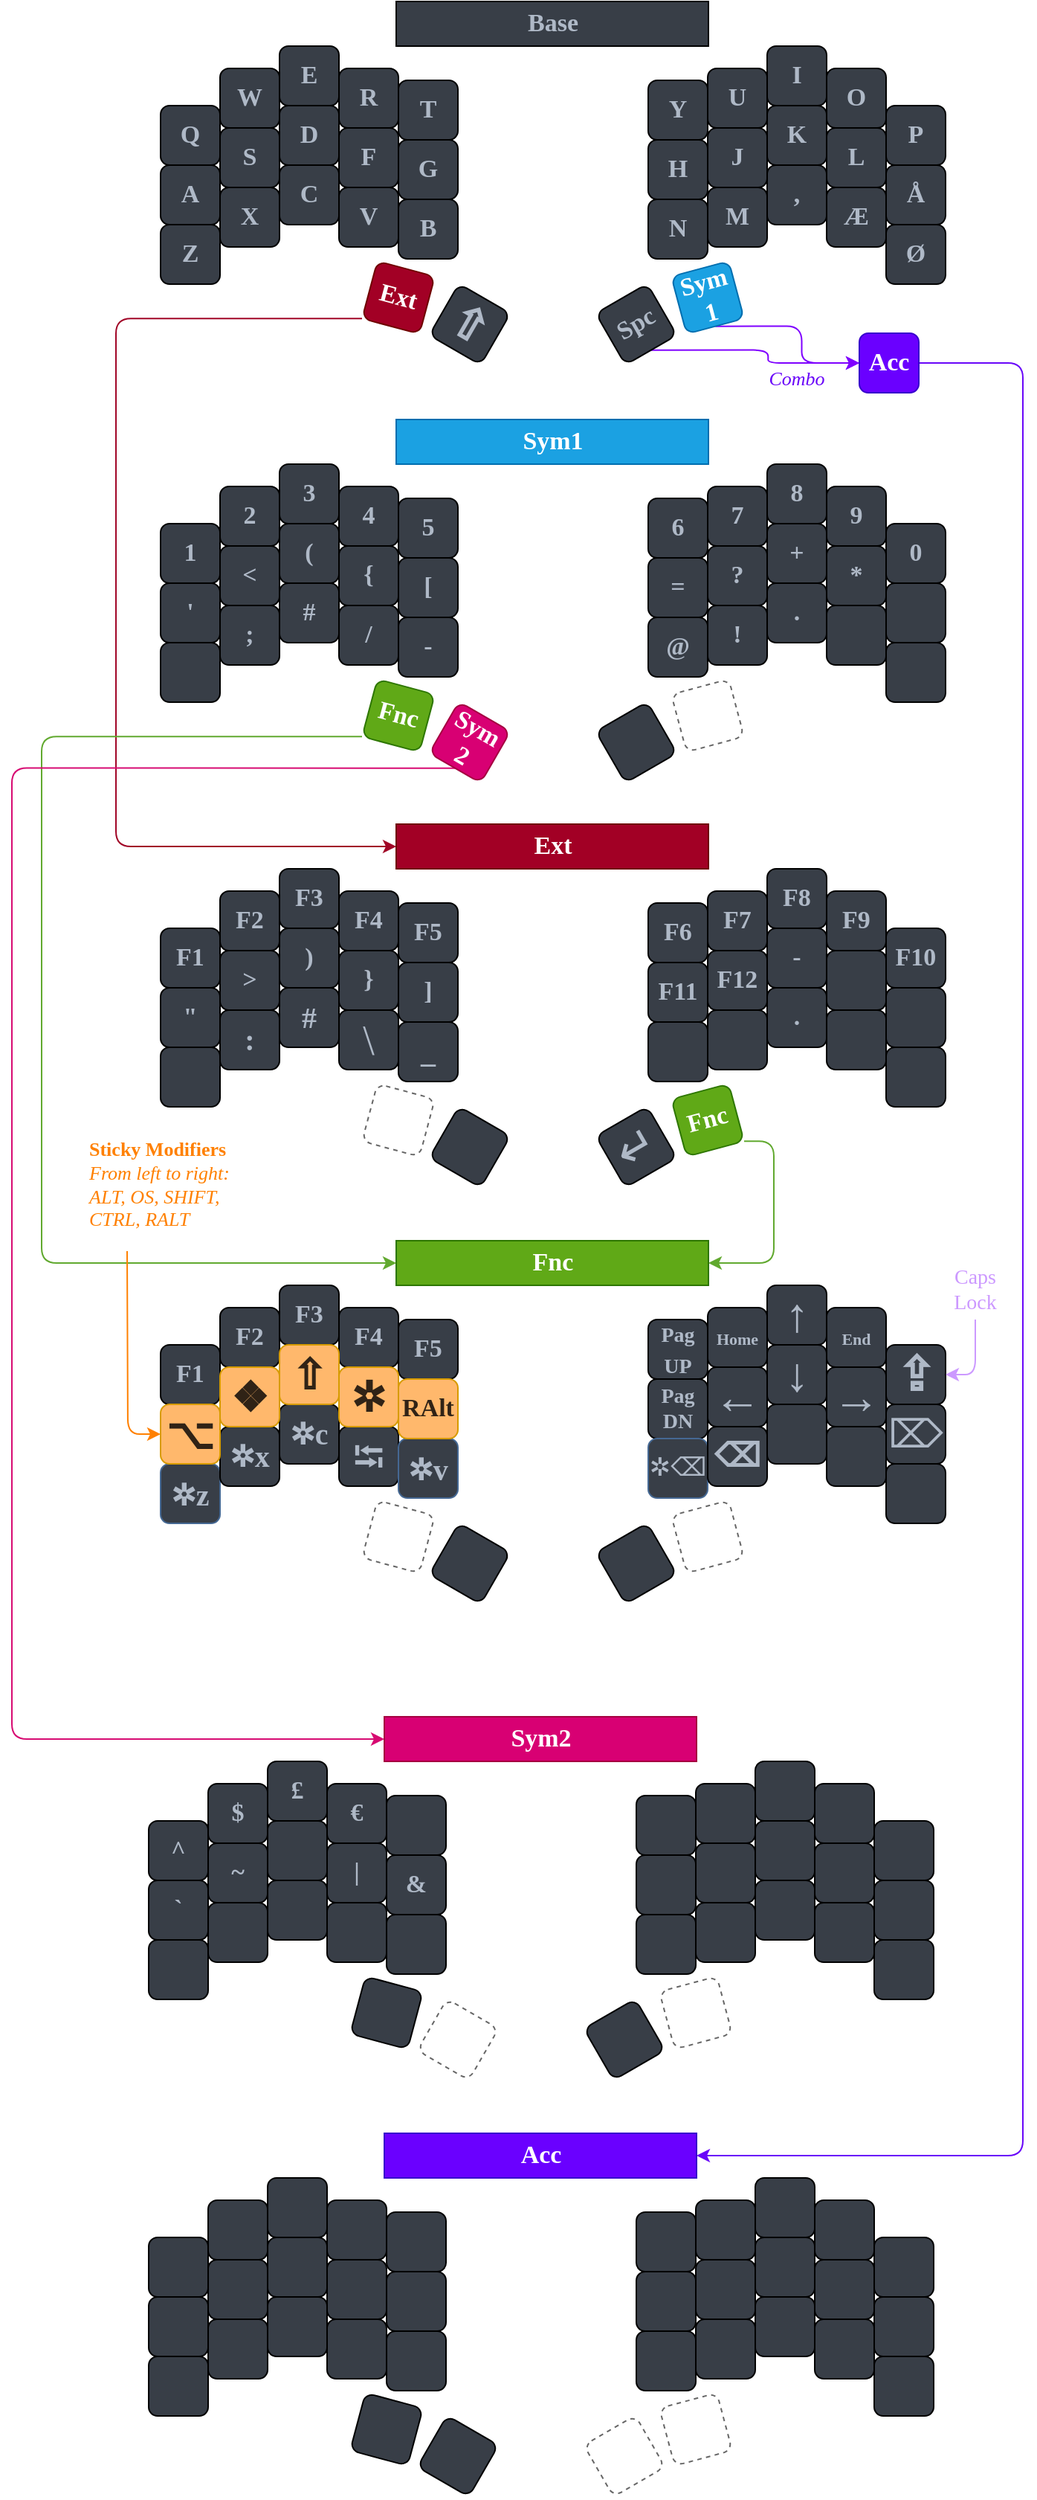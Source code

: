 <mxfile version="24.6.2" type="github">
  <diagram id="aUj_EmcdNalTghPSjb8S" name="Page-1">
    <mxGraphModel dx="2074" dy="1110" grid="1" gridSize="10" guides="1" tooltips="1" connect="1" arrows="1" fold="1" page="0" pageScale="1" pageWidth="827" pageHeight="1169" math="0" shadow="0">
      <root>
        <mxCell id="0" />
        <mxCell id="1" parent="0" />
        <mxCell id="qOO70KsoDbuKheBEqoZG-1" value="Q" style="whiteSpace=wrap;html=1;aspect=fixed;fontSize=17;fontFamily=Verdana;fontStyle=1;fontColor=#AFB9C7;fillColor=#383E47;rounded=1;" parent="1" vertex="1">
          <mxGeometry x="150" y="137" width="40" height="40" as="geometry" />
        </mxCell>
        <mxCell id="qOO70KsoDbuKheBEqoZG-2" value="W" style="whiteSpace=wrap;html=1;aspect=fixed;fontSize=17;fontFamily=Verdana;fontStyle=1;fontColor=#AFB9C7;fillColor=#383E47;rounded=1;" parent="1" vertex="1">
          <mxGeometry x="190" y="112" width="40" height="40" as="geometry" />
        </mxCell>
        <mxCell id="qOO70KsoDbuKheBEqoZG-3" value="E" style="whiteSpace=wrap;html=1;aspect=fixed;fontSize=17;fontFamily=Verdana;fontStyle=1;fontColor=#AFB9C7;fillColor=#383E47;rounded=1;" parent="1" vertex="1">
          <mxGeometry x="230" y="97" width="40" height="40" as="geometry" />
        </mxCell>
        <mxCell id="qOO70KsoDbuKheBEqoZG-4" value="R" style="whiteSpace=wrap;html=1;aspect=fixed;fontSize=17;fontFamily=Verdana;fontStyle=1;fontColor=#AFB9C7;fillColor=#383E47;rounded=1;" parent="1" vertex="1">
          <mxGeometry x="270" y="112" width="40" height="40" as="geometry" />
        </mxCell>
        <mxCell id="qOO70KsoDbuKheBEqoZG-5" value="T" style="whiteSpace=wrap;html=1;aspect=fixed;fontSize=17;fontFamily=Verdana;fontStyle=1;fontColor=#AFB9C7;fillColor=#383E47;rounded=1;" parent="1" vertex="1">
          <mxGeometry x="310" y="120" width="40" height="40" as="geometry" />
        </mxCell>
        <mxCell id="qOO70KsoDbuKheBEqoZG-6" value="A" style="whiteSpace=wrap;html=1;aspect=fixed;fontSize=17;fontFamily=Verdana;fontStyle=1;fontColor=#AFB9C7;fillColor=#383E47;rounded=1;" parent="1" vertex="1">
          <mxGeometry x="150" y="177" width="40" height="40" as="geometry" />
        </mxCell>
        <mxCell id="qOO70KsoDbuKheBEqoZG-7" value="S" style="whiteSpace=wrap;html=1;aspect=fixed;fontSize=17;fontFamily=Verdana;fontStyle=1;fontColor=#AFB9C7;fillColor=#383E47;rounded=1;" parent="1" vertex="1">
          <mxGeometry x="190" y="152" width="40" height="40" as="geometry" />
        </mxCell>
        <mxCell id="qOO70KsoDbuKheBEqoZG-8" value="D" style="whiteSpace=wrap;html=1;aspect=fixed;fontSize=17;fontFamily=Verdana;fontStyle=1;fontColor=#AFB9C7;fillColor=#383E47;rounded=1;" parent="1" vertex="1">
          <mxGeometry x="230" y="137" width="40" height="40" as="geometry" />
        </mxCell>
        <mxCell id="qOO70KsoDbuKheBEqoZG-9" value="F" style="whiteSpace=wrap;html=1;aspect=fixed;fontSize=17;fontFamily=Verdana;fontStyle=1;fontColor=#AFB9C7;fillColor=#383E47;rounded=1;" parent="1" vertex="1">
          <mxGeometry x="270" y="152" width="40" height="40" as="geometry" />
        </mxCell>
        <mxCell id="qOO70KsoDbuKheBEqoZG-10" value="G" style="whiteSpace=wrap;html=1;aspect=fixed;fontSize=17;fontFamily=Verdana;fontStyle=1;fontColor=#AFB9C7;fillColor=#383E47;rounded=1;" parent="1" vertex="1">
          <mxGeometry x="310" y="160" width="40" height="40" as="geometry" />
        </mxCell>
        <mxCell id="qOO70KsoDbuKheBEqoZG-11" value="Z" style="whiteSpace=wrap;html=1;aspect=fixed;fontSize=17;fontFamily=Verdana;fontStyle=1;fontColor=#AFB9C7;fillColor=#383E47;rounded=1;" parent="1" vertex="1">
          <mxGeometry x="150" y="217" width="40" height="40" as="geometry" />
        </mxCell>
        <mxCell id="qOO70KsoDbuKheBEqoZG-12" value="X" style="whiteSpace=wrap;html=1;aspect=fixed;fontSize=17;fontFamily=Verdana;fontStyle=1;fontColor=#AFB9C7;fillColor=#383E47;rounded=1;" parent="1" vertex="1">
          <mxGeometry x="190" y="192" width="40" height="40" as="geometry" />
        </mxCell>
        <mxCell id="qOO70KsoDbuKheBEqoZG-13" value="C" style="whiteSpace=wrap;html=1;aspect=fixed;fontSize=17;fontFamily=Verdana;fontStyle=1;fontColor=#AFB9C7;fillColor=#383E47;rounded=1;" parent="1" vertex="1">
          <mxGeometry x="230" y="177" width="40" height="40" as="geometry" />
        </mxCell>
        <mxCell id="qOO70KsoDbuKheBEqoZG-14" value="V" style="whiteSpace=wrap;html=1;aspect=fixed;fontSize=17;fontFamily=Verdana;fontStyle=1;fontColor=#AFB9C7;fillColor=#383E47;rounded=1;" parent="1" vertex="1">
          <mxGeometry x="270" y="192" width="40" height="40" as="geometry" />
        </mxCell>
        <mxCell id="qOO70KsoDbuKheBEqoZG-15" value="B" style="whiteSpace=wrap;html=1;aspect=fixed;fontSize=17;fontFamily=Verdana;fontStyle=1;fontColor=#AFB9C7;fillColor=#383E47;rounded=1;" parent="1" vertex="1">
          <mxGeometry x="310" y="200" width="40" height="40" as="geometry" />
        </mxCell>
        <mxCell id="qOO70KsoDbuKheBEqoZG-248" style="edgeStyle=orthogonalEdgeStyle;rounded=1;orthogonalLoop=1;jettySize=auto;html=1;exitX=0;exitY=1;exitDx=0;exitDy=0;entryX=0;entryY=0.5;entryDx=0;entryDy=0;fontFamily=Verdana;fontSize=14;fontColor=#9933FF;strokeColor=#A10627;" parent="1" source="qOO70KsoDbuKheBEqoZG-16" target="qOO70KsoDbuKheBEqoZG-140" edge="1">
          <mxGeometry relative="1" as="geometry">
            <Array as="points">
              <mxPoint x="120" y="280" />
              <mxPoint x="120" y="635" />
            </Array>
          </mxGeometry>
        </mxCell>
        <mxCell id="qOO70KsoDbuKheBEqoZG-16" value="Ext" style="whiteSpace=wrap;html=1;aspect=fixed;rotation=15;fontSize=17;fontFamily=Verdana;fontStyle=1;fillColor=#a20025;strokeColor=#6F0000;fontColor=#ffffff;rounded=1;" parent="1" vertex="1">
          <mxGeometry x="290" y="246" width="40" height="40" as="geometry" />
        </mxCell>
        <mxCell id="qOO70KsoDbuKheBEqoZG-17" value="&lt;span style=&quot;font-family: &amp;quot;segoe ui emoji&amp;quot;, &amp;quot;apple color emoji&amp;quot;, &amp;quot;noto color emoji&amp;quot;; font-size: 30px;&quot;&gt;&lt;font style=&quot;font-size: 30px;&quot;&gt;⇧&lt;/font&gt;&lt;/span&gt;" style="whiteSpace=wrap;html=1;aspect=fixed;rotation=30;fontSize=30;fontFamily=Verdana;fontStyle=1;fontColor=#AFB9C7;fillColor=#383E47;rounded=1;" parent="1" vertex="1">
          <mxGeometry x="338" y="264" width="40" height="40" as="geometry" />
        </mxCell>
        <mxCell id="qOO70KsoDbuKheBEqoZG-18" value="Y" style="whiteSpace=wrap;html=1;aspect=fixed;fontSize=17;fontFamily=Verdana;fontStyle=1;fontColor=#AFB9C7;fillColor=#383E47;rounded=1;" parent="1" vertex="1">
          <mxGeometry x="478" y="120" width="40" height="40" as="geometry" />
        </mxCell>
        <mxCell id="qOO70KsoDbuKheBEqoZG-19" value="U" style="whiteSpace=wrap;html=1;aspect=fixed;fontSize=17;fontFamily=Verdana;fontStyle=1;fontColor=#AFB9C7;fillColor=#383E47;rounded=1;" parent="1" vertex="1">
          <mxGeometry x="518" y="112" width="40" height="40" as="geometry" />
        </mxCell>
        <mxCell id="qOO70KsoDbuKheBEqoZG-20" value="I" style="whiteSpace=wrap;html=1;aspect=fixed;fontSize=17;fontFamily=Verdana;fontStyle=1;fontColor=#AFB9C7;fillColor=#383E47;rounded=1;" parent="1" vertex="1">
          <mxGeometry x="558" y="97" width="40" height="40" as="geometry" />
        </mxCell>
        <mxCell id="qOO70KsoDbuKheBEqoZG-21" value="O" style="whiteSpace=wrap;html=1;aspect=fixed;fontSize=17;fontFamily=Verdana;fontStyle=1;fontColor=#AFB9C7;fillColor=#383E47;rounded=1;" parent="1" vertex="1">
          <mxGeometry x="598" y="112" width="40" height="40" as="geometry" />
        </mxCell>
        <mxCell id="qOO70KsoDbuKheBEqoZG-22" value="P" style="whiteSpace=wrap;html=1;aspect=fixed;fontSize=17;fontFamily=Verdana;fontStyle=1;fontColor=#AFB9C7;fillColor=#383E47;rounded=1;" parent="1" vertex="1">
          <mxGeometry x="638" y="137" width="40" height="40" as="geometry" />
        </mxCell>
        <mxCell id="qOO70KsoDbuKheBEqoZG-23" value="H" style="whiteSpace=wrap;html=1;aspect=fixed;fontSize=17;fontFamily=Verdana;fontStyle=1;fontColor=#AFB9C7;fillColor=#383E47;rounded=1;" parent="1" vertex="1">
          <mxGeometry x="478" y="160" width="40" height="40" as="geometry" />
        </mxCell>
        <mxCell id="qOO70KsoDbuKheBEqoZG-24" value="J" style="whiteSpace=wrap;html=1;aspect=fixed;fontSize=17;fontFamily=Verdana;fontStyle=1;fontColor=#AFB9C7;fillColor=#383E47;rounded=1;" parent="1" vertex="1">
          <mxGeometry x="518" y="152" width="40" height="40" as="geometry" />
        </mxCell>
        <mxCell id="qOO70KsoDbuKheBEqoZG-25" value="K" style="whiteSpace=wrap;html=1;aspect=fixed;fontSize=17;fontFamily=Verdana;fontStyle=1;fontColor=#AFB9C7;fillColor=#383E47;rounded=1;" parent="1" vertex="1">
          <mxGeometry x="558" y="137" width="40" height="40" as="geometry" />
        </mxCell>
        <mxCell id="qOO70KsoDbuKheBEqoZG-26" value="L" style="whiteSpace=wrap;html=1;aspect=fixed;fontSize=17;fontFamily=Verdana;fontStyle=1;fontColor=#AFB9C7;fillColor=#383E47;rounded=1;" parent="1" vertex="1">
          <mxGeometry x="598" y="152" width="40" height="40" as="geometry" />
        </mxCell>
        <mxCell id="qOO70KsoDbuKheBEqoZG-27" value="Å" style="whiteSpace=wrap;html=1;aspect=fixed;fontSize=17;fontFamily=Verdana;fontStyle=1;fontColor=#AFB9C7;fillColor=#383E47;rounded=1;" parent="1" vertex="1">
          <mxGeometry x="638" y="177" width="40" height="40" as="geometry" />
        </mxCell>
        <mxCell id="qOO70KsoDbuKheBEqoZG-28" value="N" style="whiteSpace=wrap;html=1;aspect=fixed;fontSize=17;fontFamily=Verdana;fontStyle=1;fontColor=#AFB9C7;fillColor=#383E47;rounded=1;" parent="1" vertex="1">
          <mxGeometry x="478" y="200" width="40" height="40" as="geometry" />
        </mxCell>
        <mxCell id="qOO70KsoDbuKheBEqoZG-29" value="M" style="whiteSpace=wrap;html=1;aspect=fixed;fontSize=17;fontFamily=Verdana;fontStyle=1;fontColor=#AFB9C7;fillColor=#383E47;rounded=1;" parent="1" vertex="1">
          <mxGeometry x="518" y="192" width="40" height="40" as="geometry" />
        </mxCell>
        <mxCell id="qOO70KsoDbuKheBEqoZG-30" value="," style="whiteSpace=wrap;html=1;aspect=fixed;fontSize=17;fontFamily=Verdana;fontStyle=1;fontColor=#AFB9C7;fillColor=#383E47;rounded=1;" parent="1" vertex="1">
          <mxGeometry x="558" y="177" width="40" height="40" as="geometry" />
        </mxCell>
        <mxCell id="qOO70KsoDbuKheBEqoZG-31" value="Æ" style="whiteSpace=wrap;html=1;aspect=fixed;fontSize=17;fontFamily=Verdana;fontStyle=1;fontColor=#AFB9C7;fillColor=#383E47;rounded=1;" parent="1" vertex="1">
          <mxGeometry x="598" y="192" width="40" height="40" as="geometry" />
        </mxCell>
        <mxCell id="qOO70KsoDbuKheBEqoZG-32" value="Ø" style="whiteSpace=wrap;html=1;aspect=fixed;fontSize=17;fontFamily=Verdana;fontStyle=1;fontColor=#AFB9C7;fillColor=#383E47;rounded=1;" parent="1" vertex="1">
          <mxGeometry x="638" y="217" width="40" height="40" as="geometry" />
        </mxCell>
        <mxCell id="qOO70KsoDbuKheBEqoZG-245" style="edgeStyle=orthogonalEdgeStyle;rounded=1;orthogonalLoop=1;jettySize=auto;html=1;exitX=0.5;exitY=1;exitDx=0;exitDy=0;entryX=0;entryY=0.5;entryDx=0;entryDy=0;fontFamily=Verdana;fontSize=14;fontColor=#6906F9;strokeColor=#7F00FF;" parent="1" source="qOO70KsoDbuKheBEqoZG-33" target="qOO70KsoDbuKheBEqoZG-145" edge="1">
          <mxGeometry relative="1" as="geometry" />
        </mxCell>
        <mxCell id="qOO70KsoDbuKheBEqoZG-33" value="Spc" style="whiteSpace=wrap;html=1;aspect=fixed;rotation=-30;fontSize=17;fontFamily=Verdana;fontStyle=1;fontColor=#AFB9C7;fillColor=#383E47;rounded=1;" parent="1" vertex="1">
          <mxGeometry x="450" y="264" width="40" height="40" as="geometry" />
        </mxCell>
        <mxCell id="qOO70KsoDbuKheBEqoZG-246" style="edgeStyle=orthogonalEdgeStyle;rounded=1;orthogonalLoop=1;jettySize=auto;html=1;exitX=0.5;exitY=1;exitDx=0;exitDy=0;entryX=0;entryY=0.5;entryDx=0;entryDy=0;fontFamily=Verdana;fontSize=14;fontColor=#6906F9;strokeColor=#7F00FF;" parent="1" source="qOO70KsoDbuKheBEqoZG-34" target="qOO70KsoDbuKheBEqoZG-145" edge="1">
          <mxGeometry relative="1" as="geometry" />
        </mxCell>
        <mxCell id="qOO70KsoDbuKheBEqoZG-34" value="Sym&lt;br&gt;1" style="whiteSpace=wrap;html=1;aspect=fixed;rotation=-15;fontSize=17;fontFamily=Verdana;fontStyle=1;fillColor=#1ba1e2;strokeColor=#006EAF;fontColor=#ffffff;rounded=1;" parent="1" vertex="1">
          <mxGeometry x="498" y="246" width="40" height="40" as="geometry" />
        </mxCell>
        <mxCell id="qOO70KsoDbuKheBEqoZG-35" value="&lt;b&gt;Base&lt;/b&gt;" style="rounded=0;whiteSpace=wrap;html=1;fontFamily=Verdana;fontSize=17;fontColor=#AFB9C7;fillColor=#383E47;" parent="1" vertex="1">
          <mxGeometry x="308.5" y="67" width="210" height="30" as="geometry" />
        </mxCell>
        <mxCell id="qOO70KsoDbuKheBEqoZG-36" value="1" style="whiteSpace=wrap;html=1;aspect=fixed;fontSize=17;fontFamily=Verdana;fontStyle=1;fontColor=#AFB9C7;fillColor=#383E47;rounded=1;" parent="1" vertex="1">
          <mxGeometry x="150" y="418" width="40" height="40" as="geometry" />
        </mxCell>
        <mxCell id="qOO70KsoDbuKheBEqoZG-37" value="2" style="whiteSpace=wrap;html=1;aspect=fixed;fontSize=17;fontFamily=Verdana;fontStyle=1;fontColor=#AFB9C7;fillColor=#383E47;rounded=1;" parent="1" vertex="1">
          <mxGeometry x="190" y="393" width="40" height="40" as="geometry" />
        </mxCell>
        <mxCell id="qOO70KsoDbuKheBEqoZG-38" value="3" style="whiteSpace=wrap;html=1;aspect=fixed;fontSize=17;fontFamily=Verdana;fontStyle=1;fontColor=#AFB9C7;fillColor=#383E47;rounded=1;" parent="1" vertex="1">
          <mxGeometry x="230" y="378" width="40" height="40" as="geometry" />
        </mxCell>
        <mxCell id="qOO70KsoDbuKheBEqoZG-39" value="4" style="whiteSpace=wrap;html=1;aspect=fixed;fontSize=17;fontFamily=Verdana;fontStyle=1;fontColor=#AFB9C7;fillColor=#383E47;rounded=1;" parent="1" vertex="1">
          <mxGeometry x="270" y="393" width="40" height="40" as="geometry" />
        </mxCell>
        <mxCell id="qOO70KsoDbuKheBEqoZG-40" value="5" style="whiteSpace=wrap;html=1;aspect=fixed;fontSize=17;fontFamily=Verdana;fontStyle=1;fontColor=#AFB9C7;fillColor=#383E47;rounded=1;" parent="1" vertex="1">
          <mxGeometry x="310" y="401" width="40" height="40" as="geometry" />
        </mxCell>
        <mxCell id="qOO70KsoDbuKheBEqoZG-41" value="&#39;" style="whiteSpace=wrap;html=1;aspect=fixed;fontSize=17;fontFamily=Verdana;fontStyle=1;fontColor=#AFB9C7;fillColor=#383E47;rounded=1;" parent="1" vertex="1">
          <mxGeometry x="150" y="458" width="40" height="40" as="geometry" />
        </mxCell>
        <mxCell id="qOO70KsoDbuKheBEqoZG-42" value="&amp;lt;" style="whiteSpace=wrap;html=1;aspect=fixed;fontSize=17;fontFamily=Verdana;fontStyle=1;fontColor=#AFB9C7;fillColor=#383E47;rounded=1;" parent="1" vertex="1">
          <mxGeometry x="190" y="433" width="40" height="40" as="geometry" />
        </mxCell>
        <mxCell id="qOO70KsoDbuKheBEqoZG-43" value="(" style="whiteSpace=wrap;html=1;aspect=fixed;fontSize=17;fontFamily=Verdana;fontStyle=1;fontColor=#AFB9C7;fillColor=#383E47;rounded=1;" parent="1" vertex="1">
          <mxGeometry x="230" y="418" width="40" height="40" as="geometry" />
        </mxCell>
        <mxCell id="qOO70KsoDbuKheBEqoZG-44" value="{" style="whiteSpace=wrap;html=1;aspect=fixed;fontSize=17;fontFamily=Verdana;fontStyle=1;fontColor=#AFB9C7;fillColor=#383E47;rounded=1;" parent="1" vertex="1">
          <mxGeometry x="270" y="433" width="40" height="40" as="geometry" />
        </mxCell>
        <mxCell id="qOO70KsoDbuKheBEqoZG-45" value="[" style="whiteSpace=wrap;html=1;aspect=fixed;fontSize=17;fontFamily=Verdana;fontStyle=1;fontColor=#AFB9C7;fillColor=#383E47;rounded=1;" parent="1" vertex="1">
          <mxGeometry x="310" y="441" width="40" height="40" as="geometry" />
        </mxCell>
        <mxCell id="qOO70KsoDbuKheBEqoZG-46" value="" style="whiteSpace=wrap;html=1;aspect=fixed;fontSize=17;fontFamily=Verdana;fontStyle=1;fontColor=#AFB9C7;fillColor=#383E47;rounded=1;" parent="1" vertex="1">
          <mxGeometry x="150" y="498" width="40" height="40" as="geometry" />
        </mxCell>
        <mxCell id="qOO70KsoDbuKheBEqoZG-47" value=";" style="whiteSpace=wrap;html=1;aspect=fixed;fontSize=17;fontFamily=Verdana;fontStyle=1;fontColor=#AFB9C7;fillColor=#383E47;rounded=1;" parent="1" vertex="1">
          <mxGeometry x="190" y="473" width="40" height="40" as="geometry" />
        </mxCell>
        <mxCell id="qOO70KsoDbuKheBEqoZG-48" value="#" style="whiteSpace=wrap;html=1;aspect=fixed;fontSize=17;fontFamily=Verdana;fontStyle=1;fontColor=#AFB9C7;fillColor=#383E47;rounded=1;" parent="1" vertex="1">
          <mxGeometry x="230" y="458" width="40" height="40" as="geometry" />
        </mxCell>
        <mxCell id="qOO70KsoDbuKheBEqoZG-49" value="/" style="whiteSpace=wrap;html=1;aspect=fixed;fontSize=17;fontFamily=Verdana;fontStyle=1;fontColor=#AFB9C7;fillColor=#383E47;rounded=1;" parent="1" vertex="1">
          <mxGeometry x="270" y="473" width="40" height="40" as="geometry" />
        </mxCell>
        <mxCell id="qOO70KsoDbuKheBEqoZG-50" value="-" style="whiteSpace=wrap;html=1;aspect=fixed;fontSize=17;fontFamily=Verdana;fontStyle=1;fontColor=#AFB9C7;fillColor=#383E47;rounded=1;" parent="1" vertex="1">
          <mxGeometry x="310" y="481" width="40" height="40" as="geometry" />
        </mxCell>
        <mxCell id="qOO70KsoDbuKheBEqoZG-251" style="edgeStyle=orthogonalEdgeStyle;rounded=1;orthogonalLoop=1;jettySize=auto;html=1;exitX=0;exitY=1;exitDx=0;exitDy=0;entryX=0;entryY=0.5;entryDx=0;entryDy=0;fontFamily=Verdana;fontSize=14;fontColor=#61A92F;strokeColor=#61A92F;" parent="1" source="qOO70KsoDbuKheBEqoZG-51" target="qOO70KsoDbuKheBEqoZG-187" edge="1">
          <mxGeometry relative="1" as="geometry">
            <Array as="points">
              <mxPoint x="70" y="561" />
              <mxPoint x="70" y="915" />
            </Array>
          </mxGeometry>
        </mxCell>
        <mxCell id="qOO70KsoDbuKheBEqoZG-51" value="Fnc" style="whiteSpace=wrap;html=1;aspect=fixed;rotation=15;fontSize=17;fontFamily=Verdana;fontStyle=1;fontColor=#ffffff;fillColor=#60a917;strokeColor=#2D7600;rounded=1;" parent="1" vertex="1">
          <mxGeometry x="290" y="527" width="40" height="40" as="geometry" />
        </mxCell>
        <mxCell id="qOO70KsoDbuKheBEqoZG-289" style="edgeStyle=orthogonalEdgeStyle;rounded=1;orthogonalLoop=1;jettySize=auto;html=1;exitX=0.5;exitY=1;exitDx=0;exitDy=0;entryX=0;entryY=0.5;entryDx=0;entryDy=0;fontFamily=Verdana;fontSize=11;fontColor=#383E47;strokeColor=#D70B72;" parent="1" source="qOO70KsoDbuKheBEqoZG-52" target="qOO70KsoDbuKheBEqoZG-288" edge="1">
          <mxGeometry relative="1" as="geometry">
            <Array as="points">
              <mxPoint x="50" y="582" />
              <mxPoint x="50" y="1235" />
            </Array>
          </mxGeometry>
        </mxCell>
        <mxCell id="qOO70KsoDbuKheBEqoZG-52" value="Sym&lt;br&gt;2" style="whiteSpace=wrap;html=1;aspect=fixed;rotation=30;fontSize=17;fontFamily=Verdana;fontStyle=1;fontColor=#ffffff;fillColor=#d80073;strokeColor=#A50040;rounded=1;" parent="1" vertex="1">
          <mxGeometry x="338" y="545" width="40" height="40" as="geometry" />
        </mxCell>
        <mxCell id="qOO70KsoDbuKheBEqoZG-53" value="6" style="whiteSpace=wrap;html=1;aspect=fixed;fontSize=17;fontFamily=Verdana;fontStyle=1;fontColor=#AFB9C7;fillColor=#383E47;rounded=1;" parent="1" vertex="1">
          <mxGeometry x="478" y="401" width="40" height="40" as="geometry" />
        </mxCell>
        <mxCell id="qOO70KsoDbuKheBEqoZG-54" value="7" style="whiteSpace=wrap;html=1;aspect=fixed;fontSize=17;fontFamily=Verdana;fontStyle=1;fontColor=#AFB9C7;fillColor=#383E47;rounded=1;" parent="1" vertex="1">
          <mxGeometry x="518" y="393" width="40" height="40" as="geometry" />
        </mxCell>
        <mxCell id="qOO70KsoDbuKheBEqoZG-55" value="8" style="whiteSpace=wrap;html=1;aspect=fixed;fontSize=17;fontFamily=Verdana;fontStyle=1;fontColor=#AFB9C7;fillColor=#383E47;rounded=1;" parent="1" vertex="1">
          <mxGeometry x="558" y="378" width="40" height="40" as="geometry" />
        </mxCell>
        <mxCell id="qOO70KsoDbuKheBEqoZG-56" value="9" style="whiteSpace=wrap;html=1;aspect=fixed;fontSize=17;fontFamily=Verdana;fontStyle=1;fontColor=#AFB9C7;fillColor=#383E47;rounded=1;" parent="1" vertex="1">
          <mxGeometry x="598" y="393" width="40" height="40" as="geometry" />
        </mxCell>
        <mxCell id="qOO70KsoDbuKheBEqoZG-57" value="0" style="whiteSpace=wrap;html=1;aspect=fixed;fontSize=17;fontFamily=Verdana;fontStyle=1;fontColor=#AFB9C7;fillColor=#383E47;rounded=1;" parent="1" vertex="1">
          <mxGeometry x="638" y="418" width="40" height="40" as="geometry" />
        </mxCell>
        <mxCell id="qOO70KsoDbuKheBEqoZG-58" value="=" style="whiteSpace=wrap;html=1;aspect=fixed;fontSize=17;fontFamily=Verdana;fontStyle=1;fontColor=#AFB9C7;fillColor=#383E47;rounded=1;" parent="1" vertex="1">
          <mxGeometry x="478" y="441" width="40" height="40" as="geometry" />
        </mxCell>
        <mxCell id="qOO70KsoDbuKheBEqoZG-59" value="?" style="whiteSpace=wrap;html=1;aspect=fixed;fontSize=17;fontFamily=Verdana;fontStyle=1;fontColor=#AFB9C7;fillColor=#383E47;rounded=1;" parent="1" vertex="1">
          <mxGeometry x="518" y="433" width="40" height="40" as="geometry" />
        </mxCell>
        <mxCell id="qOO70KsoDbuKheBEqoZG-60" value="+" style="whiteSpace=wrap;html=1;aspect=fixed;fontSize=17;fontFamily=Verdana;fontStyle=1;fontColor=#AFB9C7;fillColor=#383E47;rounded=1;" parent="1" vertex="1">
          <mxGeometry x="558" y="418" width="40" height="40" as="geometry" />
        </mxCell>
        <mxCell id="qOO70KsoDbuKheBEqoZG-61" value="*" style="whiteSpace=wrap;html=1;aspect=fixed;fontSize=17;fontFamily=Verdana;fontStyle=1;fontColor=#AFB9C7;fillColor=#383E47;rounded=1;" parent="1" vertex="1">
          <mxGeometry x="598" y="433" width="40" height="40" as="geometry" />
        </mxCell>
        <mxCell id="qOO70KsoDbuKheBEqoZG-62" value="" style="whiteSpace=wrap;html=1;aspect=fixed;fontSize=17;fontFamily=Verdana;fontStyle=1;fontColor=#AFB9C7;fillColor=#383E47;rounded=1;" parent="1" vertex="1">
          <mxGeometry x="638" y="458" width="40" height="40" as="geometry" />
        </mxCell>
        <mxCell id="qOO70KsoDbuKheBEqoZG-63" value="@" style="whiteSpace=wrap;html=1;aspect=fixed;fontSize=17;fontFamily=Verdana;fontStyle=1;fontColor=#AFB9C7;fillColor=#383E47;rounded=1;" parent="1" vertex="1">
          <mxGeometry x="478" y="481" width="40" height="40" as="geometry" />
        </mxCell>
        <mxCell id="qOO70KsoDbuKheBEqoZG-64" value="!" style="whiteSpace=wrap;html=1;aspect=fixed;fontSize=17;fontFamily=Verdana;fontStyle=1;fontColor=#AFB9C7;fillColor=#383E47;rounded=1;" parent="1" vertex="1">
          <mxGeometry x="518" y="473" width="40" height="40" as="geometry" />
        </mxCell>
        <mxCell id="qOO70KsoDbuKheBEqoZG-65" value="." style="whiteSpace=wrap;html=1;aspect=fixed;fontSize=17;fontFamily=Verdana;fontStyle=1;fontColor=#AFB9C7;fillColor=#383E47;rounded=1;" parent="1" vertex="1">
          <mxGeometry x="558" y="458" width="40" height="40" as="geometry" />
        </mxCell>
        <mxCell id="qOO70KsoDbuKheBEqoZG-66" value="" style="whiteSpace=wrap;html=1;aspect=fixed;fontSize=17;fontFamily=Verdana;fontStyle=1;fontColor=#AFB9C7;fillColor=#383E47;rounded=1;" parent="1" vertex="1">
          <mxGeometry x="598" y="473" width="40" height="40" as="geometry" />
        </mxCell>
        <mxCell id="qOO70KsoDbuKheBEqoZG-67" value="" style="whiteSpace=wrap;html=1;aspect=fixed;fontSize=17;fontFamily=Verdana;fontStyle=1;fontColor=#AFB9C7;fillColor=#383E47;rounded=1;" parent="1" vertex="1">
          <mxGeometry x="638" y="498" width="40" height="40" as="geometry" />
        </mxCell>
        <mxCell id="qOO70KsoDbuKheBEqoZG-68" value="" style="whiteSpace=wrap;html=1;aspect=fixed;rotation=-30;fontSize=17;fontFamily=Verdana;fontStyle=1;fontColor=#AFB9C7;fillColor=#383E47;rounded=1;" parent="1" vertex="1">
          <mxGeometry x="450" y="545" width="40" height="40" as="geometry" />
        </mxCell>
        <mxCell id="qOO70KsoDbuKheBEqoZG-69" value="" style="whiteSpace=wrap;html=1;aspect=fixed;rotation=-15;fontSize=17;fontFamily=Verdana;fontStyle=1;fontColor=#333333;fillColor=none;strokeColor=#666666;shadow=0;sketch=0;rounded=1;glass=0;dashed=1;" parent="1" vertex="1">
          <mxGeometry x="498" y="527" width="40" height="40" as="geometry" />
        </mxCell>
        <mxCell id="qOO70KsoDbuKheBEqoZG-70" value="&lt;b&gt;Sym1&lt;/b&gt;" style="rounded=0;whiteSpace=wrap;html=1;fontFamily=Verdana;fontSize=17;fillColor=#1ba1e2;strokeColor=#006EAF;fontStyle=0;fontColor=#ffffff;" parent="1" vertex="1">
          <mxGeometry x="308.5" y="348" width="210" height="30" as="geometry" />
        </mxCell>
        <mxCell id="qOO70KsoDbuKheBEqoZG-106" value="&lt;div&gt;F1&lt;/div&gt;" style="whiteSpace=wrap;html=1;aspect=fixed;fontSize=17;fontFamily=Verdana;fontStyle=1;fontColor=#AFB9C7;fillColor=#383E47;rounded=1;" parent="1" vertex="1">
          <mxGeometry x="150" y="690" width="40" height="40" as="geometry" />
        </mxCell>
        <mxCell id="qOO70KsoDbuKheBEqoZG-107" value="F2" style="whiteSpace=wrap;html=1;aspect=fixed;fontSize=17;fontFamily=Verdana;fontStyle=1;fontColor=#AFB9C7;fillColor=#383E47;rounded=1;" parent="1" vertex="1">
          <mxGeometry x="190" y="665" width="40" height="40" as="geometry" />
        </mxCell>
        <mxCell id="qOO70KsoDbuKheBEqoZG-108" value="F3" style="whiteSpace=wrap;html=1;aspect=fixed;fontSize=17;fontFamily=Verdana;fontStyle=1;fontColor=#AFB9C7;fillColor=#383E47;rounded=1;" parent="1" vertex="1">
          <mxGeometry x="230" y="650" width="40" height="40" as="geometry" />
        </mxCell>
        <mxCell id="qOO70KsoDbuKheBEqoZG-109" value="F4" style="whiteSpace=wrap;html=1;aspect=fixed;fontSize=17;fontFamily=Verdana;fontStyle=1;fontColor=#AFB9C7;fillColor=#383E47;rounded=1;" parent="1" vertex="1">
          <mxGeometry x="270" y="665" width="40" height="40" as="geometry" />
        </mxCell>
        <mxCell id="qOO70KsoDbuKheBEqoZG-110" value="F5" style="whiteSpace=wrap;html=1;aspect=fixed;fontSize=17;fontFamily=Verdana;fontStyle=1;fontColor=#AFB9C7;fillColor=#383E47;rounded=1;" parent="1" vertex="1">
          <mxGeometry x="310" y="673" width="40" height="40" as="geometry" />
        </mxCell>
        <mxCell id="qOO70KsoDbuKheBEqoZG-111" value="&quot;" style="whiteSpace=wrap;html=1;aspect=fixed;fontSize=17;fontFamily=Verdana;fontStyle=1;fillColor=#383E47;strokeColor=#000000;fontColor=#AFB9C7;rounded=1;" parent="1" vertex="1">
          <mxGeometry x="150" y="730" width="40" height="40" as="geometry" />
        </mxCell>
        <mxCell id="qOO70KsoDbuKheBEqoZG-112" value="&amp;gt;" style="whiteSpace=wrap;html=1;aspect=fixed;fontSize=17;fontFamily=Verdana;fontStyle=1;fillColor=#383E47;strokeColor=#000000;fontColor=#AFB9C7;rounded=1;" parent="1" vertex="1">
          <mxGeometry x="190" y="705" width="40" height="40" as="geometry" />
        </mxCell>
        <mxCell id="qOO70KsoDbuKheBEqoZG-113" value=")" style="whiteSpace=wrap;html=1;aspect=fixed;fontSize=17;fontFamily=Verdana;fontStyle=1;fillColor=#383E47;strokeColor=#000000;fontColor=#AFB9C7;rounded=1;" parent="1" vertex="1">
          <mxGeometry x="230" y="690" width="40" height="40" as="geometry" />
        </mxCell>
        <mxCell id="qOO70KsoDbuKheBEqoZG-114" value="}" style="whiteSpace=wrap;html=1;aspect=fixed;fontSize=17;fontFamily=Verdana;fontStyle=1;fillColor=#383E47;strokeColor=#000000;fontColor=#AFB9C7;rounded=1;" parent="1" vertex="1">
          <mxGeometry x="270" y="705" width="40" height="40" as="geometry" />
        </mxCell>
        <mxCell id="qOO70KsoDbuKheBEqoZG-115" value="]" style="whiteSpace=wrap;html=1;aspect=fixed;fontSize=17;fontFamily=Verdana;fontStyle=1;fillColor=#383E47;strokeColor=#000000;fontColor=#AFB9C7;rounded=1;" parent="1" vertex="1">
          <mxGeometry x="310" y="713" width="40" height="40" as="geometry" />
        </mxCell>
        <mxCell id="qOO70KsoDbuKheBEqoZG-116" value="" style="whiteSpace=wrap;html=1;aspect=fixed;fontSize=17;fontFamily=Verdana;fontStyle=1;fontColor=#AFB9C7;fillColor=#383E47;rounded=1;" parent="1" vertex="1">
          <mxGeometry x="150" y="770" width="40" height="40" as="geometry" />
        </mxCell>
        <mxCell id="qOO70KsoDbuKheBEqoZG-117" value="&lt;span style=&quot;font-family: &amp;quot;segoe ui emoji&amp;quot;, &amp;quot;apple color emoji&amp;quot;, &amp;quot;noto color emoji&amp;quot;; font-size: 20px;&quot;&gt;:&lt;/span&gt;" style="whiteSpace=wrap;html=1;aspect=fixed;fontSize=17;fontFamily=Verdana;fontStyle=1;fontColor=#AFB9C7;fillColor=#383E47;rounded=1;" parent="1" vertex="1">
          <mxGeometry x="190" y="745" width="40" height="40" as="geometry" />
        </mxCell>
        <mxCell id="qOO70KsoDbuKheBEqoZG-118" value="&lt;span style=&quot;font-family: &amp;quot;segoe ui emoji&amp;quot;, &amp;quot;apple color emoji&amp;quot;, &amp;quot;noto color emoji&amp;quot;; font-size: 20px;&quot;&gt;#&lt;/span&gt;" style="whiteSpace=wrap;html=1;aspect=fixed;fontSize=17;fontFamily=Verdana;fontStyle=1;fontColor=#AFB9C7;fillColor=#383E47;rounded=1;" parent="1" vertex="1">
          <mxGeometry x="230" y="730" width="40" height="40" as="geometry" />
        </mxCell>
        <mxCell id="qOO70KsoDbuKheBEqoZG-119" value="&lt;span style=&quot;font-family: &amp;quot;segoe ui emoji&amp;quot;, &amp;quot;apple color emoji&amp;quot;, &amp;quot;noto color emoji&amp;quot;; font-size: 28px; font-weight: 400;&quot;&gt;\&lt;/span&gt;" style="whiteSpace=wrap;html=1;aspect=fixed;fontSize=17;fontFamily=Verdana;fontStyle=1;fontColor=#AFB9C7;fillColor=#383E47;rounded=1;" parent="1" vertex="1">
          <mxGeometry x="270" y="745" width="40" height="40" as="geometry" />
        </mxCell>
        <mxCell id="qOO70KsoDbuKheBEqoZG-120" value="&lt;span style=&quot;font-family: &amp;quot;segoe ui emoji&amp;quot;, &amp;quot;apple color emoji&amp;quot;, &amp;quot;noto color emoji&amp;quot;; font-size: 20px;&quot;&gt;_&lt;/span&gt;" style="whiteSpace=wrap;html=1;aspect=fixed;fontSize=17;fontFamily=Verdana;fontStyle=1;fontColor=#AFB9C7;fillColor=#383E47;rounded=1;" parent="1" vertex="1">
          <mxGeometry x="310" y="753" width="40" height="40" as="geometry" />
        </mxCell>
        <mxCell id="qOO70KsoDbuKheBEqoZG-121" value="" style="whiteSpace=wrap;html=1;aspect=fixed;rotation=15;fontSize=17;fontFamily=Verdana;fontStyle=1;fontColor=#333333;fillColor=none;strokeColor=#666666;rounded=1;shadow=0;dashed=1;glass=0;sketch=0;" parent="1" vertex="1">
          <mxGeometry x="290" y="799" width="40" height="40" as="geometry" />
        </mxCell>
        <mxCell id="qOO70KsoDbuKheBEqoZG-122" value="" style="whiteSpace=wrap;html=1;aspect=fixed;rotation=30;fontSize=17;fontFamily=Verdana;fontStyle=1;fontColor=#AFB9C7;fillColor=#383E47;rounded=1;" parent="1" vertex="1">
          <mxGeometry x="338" y="817" width="40" height="40" as="geometry" />
        </mxCell>
        <mxCell id="qOO70KsoDbuKheBEqoZG-123" value="&lt;font style=&quot;font-size: 17px;&quot;&gt;F6&lt;/font&gt;" style="whiteSpace=wrap;html=1;aspect=fixed;fontSize=14;fontFamily=Verdana;fontStyle=1;fontColor=#AFB9C7;fillColor=#383E47;rounded=1;" parent="1" vertex="1">
          <mxGeometry x="478" y="673" width="40" height="40" as="geometry" />
        </mxCell>
        <mxCell id="qOO70KsoDbuKheBEqoZG-124" value="F7" style="whiteSpace=wrap;html=1;aspect=fixed;fontSize=17;fontFamily=Verdana;fontStyle=1;fontColor=#AFB9C7;fillColor=#383E47;rounded=1;" parent="1" vertex="1">
          <mxGeometry x="518" y="665" width="40" height="40" as="geometry" />
        </mxCell>
        <mxCell id="qOO70KsoDbuKheBEqoZG-125" value="&lt;p&gt;F8&lt;br&gt;&lt;/p&gt;" style="whiteSpace=wrap;html=1;aspect=fixed;fontSize=17;fontFamily=Verdana;fontStyle=1;fontColor=#AFB9C7;fillColor=#383E47;rounded=1;" parent="1" vertex="1">
          <mxGeometry x="558" y="650" width="40" height="40" as="geometry" />
        </mxCell>
        <mxCell id="qOO70KsoDbuKheBEqoZG-126" value="&lt;span style=&quot;font-size: 17px;&quot;&gt;F9&lt;/span&gt;" style="whiteSpace=wrap;html=1;aspect=fixed;fontSize=11;fontFamily=Verdana;fontStyle=1;fontColor=#AFB9C7;fillColor=#383E47;rounded=1;" parent="1" vertex="1">
          <mxGeometry x="598" y="665" width="40" height="40" as="geometry" />
        </mxCell>
        <mxCell id="qOO70KsoDbuKheBEqoZG-127" value="F10" style="whiteSpace=wrap;html=1;aspect=fixed;fontSize=17;fontFamily=Verdana;fontStyle=1;fontColor=#AFB9C7;fillColor=#383E47;rounded=1;" parent="1" vertex="1">
          <mxGeometry x="638" y="690" width="40" height="40" as="geometry" />
        </mxCell>
        <mxCell id="qOO70KsoDbuKheBEqoZG-128" value="&lt;span style=&quot;font-size: 17px;&quot;&gt;F11&lt;/span&gt;" style="whiteSpace=wrap;html=1;aspect=fixed;fontSize=14;fontFamily=Verdana;fontStyle=1;fontColor=#AFB9C7;fillColor=#383E47;rounded=1;" parent="1" vertex="1">
          <mxGeometry x="478" y="713" width="40" height="40" as="geometry" />
        </mxCell>
        <mxCell id="qOO70KsoDbuKheBEqoZG-129" value="F12" style="whiteSpace=wrap;html=1;aspect=fixed;fontSize=17;fontFamily=Verdana;fontStyle=1;fontColor=#AFB9C7;fillColor=#383E47;rounded=1;" parent="1" vertex="1">
          <mxGeometry x="518" y="705" width="40" height="40" as="geometry" />
        </mxCell>
        <mxCell id="qOO70KsoDbuKheBEqoZG-130" value="-" style="whiteSpace=wrap;html=1;aspect=fixed;fontSize=17;fontFamily=Verdana;fontStyle=1;fontColor=#AFB9C7;fillColor=#383E47;rounded=1;" parent="1" vertex="1">
          <mxGeometry x="558" y="690" width="40" height="40" as="geometry" />
        </mxCell>
        <mxCell id="qOO70KsoDbuKheBEqoZG-131" value="" style="whiteSpace=wrap;html=1;aspect=fixed;fontSize=17;fontFamily=Verdana;fontStyle=1;fontColor=#AFB9C7;fillColor=#383E47;rounded=1;" parent="1" vertex="1">
          <mxGeometry x="598" y="705" width="40" height="40" as="geometry" />
        </mxCell>
        <mxCell id="qOO70KsoDbuKheBEqoZG-132" value="" style="whiteSpace=wrap;html=1;aspect=fixed;fontSize=17;fontFamily=Verdana;fontStyle=1;fontColor=#AFB9C7;fillColor=#383E47;rounded=1;" parent="1" vertex="1">
          <mxGeometry x="638" y="730" width="40" height="40" as="geometry" />
        </mxCell>
        <mxCell id="qOO70KsoDbuKheBEqoZG-133" value="" style="whiteSpace=wrap;html=1;aspect=fixed;fontSize=17;fontFamily=Verdana;fontStyle=1;fontColor=#AFB9C7;fillColor=#383E47;rounded=1;" parent="1" vertex="1">
          <mxGeometry x="478" y="753" width="40" height="40" as="geometry" />
        </mxCell>
        <mxCell id="qOO70KsoDbuKheBEqoZG-134" value="" style="whiteSpace=wrap;html=1;aspect=fixed;fontSize=17;fontFamily=Verdana;fontStyle=1;fontColor=#AFB9C7;fillColor=#383E47;rounded=1;" parent="1" vertex="1">
          <mxGeometry x="518" y="745" width="40" height="40" as="geometry" />
        </mxCell>
        <mxCell id="qOO70KsoDbuKheBEqoZG-135" value="." style="whiteSpace=wrap;html=1;aspect=fixed;fontSize=17;fontFamily=Verdana;fontStyle=1;fontColor=#AFB9C7;fillColor=#383E47;rounded=1;" parent="1" vertex="1">
          <mxGeometry x="558" y="730" width="40" height="40" as="geometry" />
        </mxCell>
        <mxCell id="qOO70KsoDbuKheBEqoZG-136" value="" style="whiteSpace=wrap;html=1;aspect=fixed;fontSize=17;fontFamily=Verdana;fontStyle=1;fontColor=#AFB9C7;fillColor=#383E47;rounded=1;" parent="1" vertex="1">
          <mxGeometry x="598" y="745" width="40" height="40" as="geometry" />
        </mxCell>
        <mxCell id="qOO70KsoDbuKheBEqoZG-137" value="" style="whiteSpace=wrap;html=1;aspect=fixed;fontSize=17;fontFamily=Verdana;fontStyle=1;fontColor=#AFB9C7;fillColor=#383E47;rounded=1;" parent="1" vertex="1">
          <mxGeometry x="638" y="770" width="40" height="40" as="geometry" />
        </mxCell>
        <mxCell id="qOO70KsoDbuKheBEqoZG-138" value="&lt;span style=&quot;font-family: &amp;quot;segoe ui emoji&amp;quot;, &amp;quot;apple color emoji&amp;quot;, &amp;quot;noto color emoji&amp;quot;; font-size: 32px; font-weight: 400;&quot;&gt;↵&lt;/span&gt;" style="whiteSpace=wrap;html=1;aspect=fixed;rotation=-30;fontSize=17;fontFamily=Verdana;fontStyle=1;fontColor=#AFB9C7;fillColor=#383E47;rounded=1;" parent="1" vertex="1">
          <mxGeometry x="450" y="817" width="40" height="40" as="geometry" />
        </mxCell>
        <mxCell id="qOO70KsoDbuKheBEqoZG-253" style="edgeStyle=orthogonalEdgeStyle;rounded=1;orthogonalLoop=1;jettySize=auto;html=1;exitX=1;exitY=1;exitDx=0;exitDy=0;entryX=1;entryY=0.5;entryDx=0;entryDy=0;fontFamily=Verdana;fontSize=14;fontColor=#61A92F;strokeColor=#61A92F;" parent="1" source="qOO70KsoDbuKheBEqoZG-139" target="qOO70KsoDbuKheBEqoZG-187" edge="1">
          <mxGeometry relative="1" as="geometry" />
        </mxCell>
        <mxCell id="qOO70KsoDbuKheBEqoZG-139" value="Fnc" style="whiteSpace=wrap;html=1;aspect=fixed;rotation=-15;fontSize=17;fontFamily=Verdana;fontStyle=1;fontColor=#ffffff;fillColor=#60a917;strokeColor=#2D7600;rounded=1;" parent="1" vertex="1">
          <mxGeometry x="498" y="799" width="40" height="40" as="geometry" />
        </mxCell>
        <mxCell id="qOO70KsoDbuKheBEqoZG-140" value="Ext" style="rounded=0;whiteSpace=wrap;html=1;fontFamily=Verdana;fontSize=17;fontStyle=1;fillColor=#a20025;strokeColor=#6F0000;fontColor=#ffffff;" parent="1" vertex="1">
          <mxGeometry x="308.5" y="620" width="210" height="30" as="geometry" />
        </mxCell>
        <mxCell id="qOO70KsoDbuKheBEqoZG-249" style="edgeStyle=orthogonalEdgeStyle;rounded=1;orthogonalLoop=1;jettySize=auto;html=1;exitX=1;exitY=0.5;exitDx=0;exitDy=0;entryX=1;entryY=0.5;entryDx=0;entryDy=0;fontFamily=Verdana;fontSize=14;fontColor=#9933FF;strokeColor=#6906F9;" parent="1" source="qOO70KsoDbuKheBEqoZG-145" target="qOO70KsoDbuKheBEqoZG-230" edge="1">
          <mxGeometry relative="1" as="geometry">
            <Array as="points">
              <mxPoint x="730" y="310" />
              <mxPoint x="730" y="1515" />
            </Array>
          </mxGeometry>
        </mxCell>
        <mxCell id="qOO70KsoDbuKheBEqoZG-145" value="&lt;b&gt;Acc&lt;/b&gt;" style="whiteSpace=wrap;html=1;aspect=fixed;rounded=1;shadow=0;glass=0;sketch=0;fontFamily=Verdana;fontSize=17;fontColor=#ffffff;fillColor=#6a00ff;strokeColor=#3700CC;" parent="1" vertex="1">
          <mxGeometry x="620" y="290" width="40" height="40" as="geometry" />
        </mxCell>
        <mxCell id="qOO70KsoDbuKheBEqoZG-146" value="Combo" style="text;html=1;strokeColor=none;fillColor=none;align=center;verticalAlign=middle;whiteSpace=wrap;rounded=0;shadow=0;glass=0;sketch=0;fontFamily=Verdana;fontSize=13;fontColor=#6906F9;fontStyle=2" parent="1" vertex="1">
          <mxGeometry x="558" y="310" width="40" height="20" as="geometry" />
        </mxCell>
        <mxCell id="qOO70KsoDbuKheBEqoZG-151" value="&lt;div&gt;&lt;b&gt;Sticky Modifiers&lt;/b&gt;&lt;/div&gt;&lt;div&gt;&lt;span&gt;&lt;i&gt;From left to right:&lt;/i&gt;&lt;/span&gt;&lt;/div&gt;&lt;div&gt;&lt;span&gt;&lt;i&gt;ALT, OS, SHIFT, CTRL, RALT&lt;/i&gt;&lt;/span&gt;&lt;/div&gt;" style="text;html=1;strokeColor=none;fillColor=none;align=left;verticalAlign=middle;whiteSpace=wrap;rounded=0;shadow=0;glass=0;sketch=0;fontFamily=Verdana;fontSize=13;fontColor=#FF8000;" parent="1" vertex="1">
          <mxGeometry x="100" y="817" width="110" height="90" as="geometry" />
        </mxCell>
        <mxCell id="qOO70KsoDbuKheBEqoZG-153" value="F1" style="whiteSpace=wrap;html=1;aspect=fixed;fontSize=17;fontFamily=Verdana;fontStyle=1;fontColor=#AFB9C7;fillColor=#383E47;rounded=1;" parent="1" vertex="1">
          <mxGeometry x="150" y="970" width="40" height="40" as="geometry" />
        </mxCell>
        <mxCell id="qOO70KsoDbuKheBEqoZG-154" value="F2" style="whiteSpace=wrap;html=1;aspect=fixed;fontSize=17;fontFamily=Verdana;fontStyle=1;fontColor=#AFB9C7;fillColor=#383E47;rounded=1;" parent="1" vertex="1">
          <mxGeometry x="190" y="945" width="40" height="40" as="geometry" />
        </mxCell>
        <mxCell id="qOO70KsoDbuKheBEqoZG-155" value="F3" style="whiteSpace=wrap;html=1;aspect=fixed;fontSize=17;fontFamily=Verdana;fontStyle=1;fontColor=#AFB9C7;fillColor=#383E47;rounded=1;" parent="1" vertex="1">
          <mxGeometry x="230" y="930" width="40" height="40" as="geometry" />
        </mxCell>
        <mxCell id="qOO70KsoDbuKheBEqoZG-156" value="F4" style="whiteSpace=wrap;html=1;aspect=fixed;fontSize=17;fontFamily=Verdana;fontStyle=1;fontColor=#AFB9C7;fillColor=#383E47;rounded=1;" parent="1" vertex="1">
          <mxGeometry x="270" y="945" width="40" height="40" as="geometry" />
        </mxCell>
        <mxCell id="qOO70KsoDbuKheBEqoZG-157" value="F5" style="whiteSpace=wrap;html=1;aspect=fixed;fontSize=17;fontFamily=Verdana;fontStyle=1;fontColor=#AFB9C7;fillColor=#383E47;rounded=1;" parent="1" vertex="1">
          <mxGeometry x="310" y="953" width="40" height="40" as="geometry" />
        </mxCell>
        <mxCell id="qOO70KsoDbuKheBEqoZG-163" value="&lt;span style=&quot;caret-color: rgb(175, 185, 199); color: rgb(175, 185, 199); font-family: &amp;quot;segoe ui emoji&amp;quot;, &amp;quot;apple color emoji&amp;quot;, &amp;quot;noto color emoji&amp;quot;; font-size: 20px;&quot;&gt;✲z&lt;/span&gt;" style="whiteSpace=wrap;html=1;aspect=fixed;fontSize=14;fontFamily=Verdana;fontStyle=1;fillColor=#383E47;strokeColor=#456893;fontColor=#090e14;rounded=1;" parent="1" vertex="1">
          <mxGeometry x="150" y="1050" width="40" height="40" as="geometry" />
        </mxCell>
        <mxCell id="qOO70KsoDbuKheBEqoZG-164" value="&lt;span style=&quot;font-family: &amp;quot;segoe ui emoji&amp;quot;, &amp;quot;apple color emoji&amp;quot;, &amp;quot;noto color emoji&amp;quot;; font-size: 20px;&quot;&gt;✲x&lt;/span&gt;" style="whiteSpace=wrap;html=1;aspect=fixed;fontSize=17;fontFamily=Verdana;fontStyle=1;fontColor=#AFB9C7;fillColor=#383E47;rounded=1;" parent="1" vertex="1">
          <mxGeometry x="190" y="1025" width="40" height="40" as="geometry" />
        </mxCell>
        <mxCell id="qOO70KsoDbuKheBEqoZG-165" value="&lt;span style=&quot;font-family: &amp;quot;segoe ui emoji&amp;quot;, &amp;quot;apple color emoji&amp;quot;, &amp;quot;noto color emoji&amp;quot;; font-size: 20px;&quot;&gt;✲c&lt;/span&gt;" style="whiteSpace=wrap;html=1;aspect=fixed;fontSize=17;fontFamily=Verdana;fontStyle=1;fontColor=#AFB9C7;fillColor=#383E47;rounded=1;" parent="1" vertex="1">
          <mxGeometry x="230" y="1010" width="40" height="40" as="geometry" />
        </mxCell>
        <mxCell id="qOO70KsoDbuKheBEqoZG-166" value="&lt;span style=&quot;font-family: &amp;quot;segoe ui emoji&amp;quot;, &amp;quot;apple color emoji&amp;quot;, &amp;quot;noto color emoji&amp;quot;; font-size: 28px; font-weight: 400;&quot;&gt;⭾&lt;/span&gt;" style="whiteSpace=wrap;html=1;aspect=fixed;fontSize=17;fontFamily=Verdana;fontStyle=1;fontColor=#AFB9C7;fillColor=#383E47;rounded=1;" parent="1" vertex="1">
          <mxGeometry x="270" y="1025" width="40" height="40" as="geometry" />
        </mxCell>
        <mxCell id="qOO70KsoDbuKheBEqoZG-167" value="&lt;span style=&quot;caret-color: rgb(175, 185, 199); color: rgb(175, 185, 199); font-family: &amp;quot;segoe ui emoji&amp;quot;, &amp;quot;apple color emoji&amp;quot;, &amp;quot;noto color emoji&amp;quot;; font-size: 20px;&quot;&gt;✲v&lt;/span&gt;" style="whiteSpace=wrap;html=1;aspect=fixed;fontSize=14;fontFamily=Verdana;fontStyle=1;fillColor=#383E47;strokeColor=#456893;fontColor=#090e14;rounded=1;" parent="1" vertex="1">
          <mxGeometry x="310" y="1033" width="40" height="40" as="geometry" />
        </mxCell>
        <mxCell id="qOO70KsoDbuKheBEqoZG-170" value="&lt;font style=&quot;font-size: 14px;&quot;&gt;Pag&lt;br&gt;UP&lt;/font&gt;" style="whiteSpace=wrap;html=1;aspect=fixed;fontSize=17;fontFamily=Verdana;fontStyle=1;fontColor=#AFB9C7;fillColor=#383E47;rounded=1;" parent="1" vertex="1">
          <mxGeometry x="478" y="953" width="40" height="40" as="geometry" />
        </mxCell>
        <mxCell id="qOO70KsoDbuKheBEqoZG-171" value="&lt;span style=&quot;font-size: 11px;&quot;&gt;Home&lt;/span&gt;" style="whiteSpace=wrap;html=1;aspect=fixed;fontSize=17;fontFamily=Verdana;fontStyle=1;fontColor=#AFB9C7;fillColor=#383E47;rounded=1;" parent="1" vertex="1">
          <mxGeometry x="518" y="945" width="40" height="40" as="geometry" />
        </mxCell>
        <mxCell id="qOO70KsoDbuKheBEqoZG-172" value="&lt;span style=&quot;font-family: &amp;quot;segoe ui emoji&amp;quot;, &amp;quot;apple color emoji&amp;quot;, &amp;quot;noto color emoji&amp;quot;; font-size: 32px;&quot;&gt;↑&lt;/span&gt;" style="whiteSpace=wrap;html=1;aspect=fixed;fontSize=17;fontFamily=Verdana;fontStyle=1;fontColor=#AFB9C7;fillColor=#383E47;rounded=1;" parent="1" vertex="1">
          <mxGeometry x="558" y="930" width="40" height="40" as="geometry" />
        </mxCell>
        <mxCell id="qOO70KsoDbuKheBEqoZG-173" value="&lt;span style=&quot;font-size: 11px;&quot;&gt;End&lt;/span&gt;" style="whiteSpace=wrap;html=1;aspect=fixed;fontSize=17;fontFamily=Verdana;fontStyle=1;fontColor=#AFB9C7;fillColor=#383E47;rounded=1;" parent="1" vertex="1">
          <mxGeometry x="598" y="945" width="40" height="40" as="geometry" />
        </mxCell>
        <mxCell id="qOO70KsoDbuKheBEqoZG-174" value="&lt;span style=&quot;font-family: &amp;quot;segoe ui emoji&amp;quot;, &amp;quot;apple color emoji&amp;quot;, &amp;quot;noto color emoji&amp;quot;; font-size: 32px;&quot;&gt;⇪&lt;/span&gt;" style="whiteSpace=wrap;html=1;aspect=fixed;fontSize=17;fontFamily=Verdana;fontStyle=1;fontColor=#AFB9C7;fillColor=#383E47;rounded=1;" parent="1" vertex="1">
          <mxGeometry x="638" y="970" width="40" height="40" as="geometry" />
        </mxCell>
        <mxCell id="qOO70KsoDbuKheBEqoZG-175" value="&lt;span style=&quot;font-size: 14px;&quot;&gt;Pag&lt;/span&gt;&lt;br style=&quot;font-size: 14px;&quot;&gt;&lt;span style=&quot;font-size: 14px;&quot;&gt;DN&lt;/span&gt;" style="whiteSpace=wrap;html=1;aspect=fixed;fontSize=14;fontFamily=Verdana;fontStyle=1;fontColor=#AFB9C7;fillColor=#383E47;rounded=1;" parent="1" vertex="1">
          <mxGeometry x="478" y="993" width="40" height="40" as="geometry" />
        </mxCell>
        <mxCell id="qOO70KsoDbuKheBEqoZG-176" value="&lt;span style=&quot;font-family: &amp;quot;segoe ui emoji&amp;quot;, &amp;quot;apple color emoji&amp;quot;, &amp;quot;noto color emoji&amp;quot;; font-size: 32px;&quot;&gt;←&lt;/span&gt;" style="whiteSpace=wrap;html=1;aspect=fixed;fontSize=17;fontFamily=Verdana;fontStyle=1;fontColor=#AFB9C7;fillColor=#383E47;rounded=1;" parent="1" vertex="1">
          <mxGeometry x="518" y="985" width="40" height="40" as="geometry" />
        </mxCell>
        <mxCell id="qOO70KsoDbuKheBEqoZG-177" value="&lt;span style=&quot;font-family: &amp;quot;segoe ui emoji&amp;quot;, &amp;quot;apple color emoji&amp;quot;, &amp;quot;noto color emoji&amp;quot;; font-size: 32px;&quot;&gt;↓&lt;/span&gt;" style="whiteSpace=wrap;html=1;aspect=fixed;fontSize=14;fontFamily=Verdana;fontStyle=1;fontColor=#AFB9C7;fillColor=#383E47;rounded=1;" parent="1" vertex="1">
          <mxGeometry x="558" y="970" width="40" height="40" as="geometry" />
        </mxCell>
        <mxCell id="qOO70KsoDbuKheBEqoZG-178" value="&lt;span style=&quot;font-family: &amp;quot;segoe ui emoji&amp;quot;, &amp;quot;apple color emoji&amp;quot;, &amp;quot;noto color emoji&amp;quot;; font-size: 32px;&quot;&gt;→&lt;/span&gt;" style="whiteSpace=wrap;html=1;aspect=fixed;fontSize=17;fontFamily=Verdana;fontStyle=1;fontColor=#AFB9C7;fillColor=#383E47;rounded=1;" parent="1" vertex="1">
          <mxGeometry x="598" y="985" width="40" height="40" as="geometry" />
        </mxCell>
        <mxCell id="qOO70KsoDbuKheBEqoZG-179" value="&lt;span style=&quot;font-family: &amp;quot;segoe ui emoji&amp;quot;, &amp;quot;apple color emoji&amp;quot;, &amp;quot;noto color emoji&amp;quot;; font-size: 26px; font-weight: 400;&quot;&gt;⌦&lt;/span&gt;" style="whiteSpace=wrap;html=1;aspect=fixed;fontSize=17;fontFamily=Verdana;fontStyle=1;fontColor=#AFB9C7;fillColor=#383E47;rounded=1;" parent="1" vertex="1">
          <mxGeometry x="638" y="1010" width="40" height="40" as="geometry" />
        </mxCell>
        <mxCell id="qOO70KsoDbuKheBEqoZG-180" value="&lt;span style=&quot;caret-color: rgb(175, 185, 199); color: rgb(175, 185, 199); font-size: 17px; font-weight: 400; font-family: &amp;quot;segoe ui emoji&amp;quot;, &amp;quot;apple color emoji&amp;quot;, &amp;quot;noto color emoji&amp;quot;;&quot;&gt;✲&lt;/span&gt;&lt;span style=&quot;caret-color: rgb(175, 185, 199); color: rgb(175, 185, 199); font-size: 17px; font-weight: 400; font-family: &amp;quot;segoe ui emoji&amp;quot;, &amp;quot;apple color emoji&amp;quot;, &amp;quot;noto color emoji&amp;quot;;&quot;&gt;⌫&lt;/span&gt;" style="whiteSpace=wrap;html=1;aspect=fixed;fontSize=14;fontFamily=Verdana;fontStyle=1;fillColor=#383E47;strokeColor=#456893;fontColor=#090e14;rounded=1;" parent="1" vertex="1">
          <mxGeometry x="478" y="1033" width="40" height="40" as="geometry" />
        </mxCell>
        <mxCell id="qOO70KsoDbuKheBEqoZG-181" value="&lt;span style=&quot;font-family: &amp;quot;segoe ui emoji&amp;quot;, &amp;quot;apple color emoji&amp;quot;, &amp;quot;noto color emoji&amp;quot;; font-size: 22px;&quot;&gt;⌫&lt;/span&gt;" style="whiteSpace=wrap;html=1;aspect=fixed;fontSize=17;fontFamily=Verdana;fontStyle=1;fontColor=#AFB9C7;fillColor=#383E47;rounded=1;" parent="1" vertex="1">
          <mxGeometry x="518" y="1025" width="40" height="40" as="geometry" />
        </mxCell>
        <mxCell id="qOO70KsoDbuKheBEqoZG-182" value="" style="whiteSpace=wrap;html=1;aspect=fixed;fontSize=17;fontFamily=Verdana;fontStyle=1;fontColor=#AFB9C7;fillColor=#383E47;rounded=1;" parent="1" vertex="1">
          <mxGeometry x="558" y="1010" width="40" height="40" as="geometry" />
        </mxCell>
        <mxCell id="qOO70KsoDbuKheBEqoZG-183" value="" style="whiteSpace=wrap;html=1;aspect=fixed;fontSize=17;fontFamily=Verdana;fontStyle=1;fontColor=#AFB9C7;fillColor=#383E47;rounded=1;" parent="1" vertex="1">
          <mxGeometry x="598" y="1025" width="40" height="40" as="geometry" />
        </mxCell>
        <mxCell id="qOO70KsoDbuKheBEqoZG-184" value="" style="whiteSpace=wrap;html=1;aspect=fixed;fontSize=17;fontFamily=Verdana;fontStyle=1;fontColor=#AFB9C7;fillColor=#383E47;rounded=1;" parent="1" vertex="1">
          <mxGeometry x="638" y="1050" width="40" height="40" as="geometry" />
        </mxCell>
        <mxCell id="qOO70KsoDbuKheBEqoZG-185" value="" style="whiteSpace=wrap;html=1;aspect=fixed;rotation=-30;fontSize=17;fontFamily=Verdana;fontStyle=1;fontColor=#AFB9C7;fillColor=#383E47;rounded=1;" parent="1" vertex="1">
          <mxGeometry x="450" y="1097" width="40" height="40" as="geometry" />
        </mxCell>
        <mxCell id="qOO70KsoDbuKheBEqoZG-186" value="" style="whiteSpace=wrap;html=1;aspect=fixed;rotation=-15;fontSize=17;fontFamily=Verdana;fontStyle=1;fontColor=#333333;fillColor=none;strokeColor=#666666;rounded=1;shadow=0;dashed=1;glass=0;sketch=0;" parent="1" vertex="1">
          <mxGeometry x="498" y="1079" width="40" height="40" as="geometry" />
        </mxCell>
        <mxCell id="qOO70KsoDbuKheBEqoZG-187" value="Fnc" style="rounded=0;whiteSpace=wrap;html=1;fontFamily=Verdana;fontSize=17;fontStyle=1;fillColor=#60a917;strokeColor=#2D7600;fontColor=#ffffff;" parent="1" vertex="1">
          <mxGeometry x="308.5" y="900" width="210" height="30" as="geometry" />
        </mxCell>
        <mxCell id="qOO70KsoDbuKheBEqoZG-190" value="&lt;span style=&quot;font-family: &amp;quot;segoe ui emoji&amp;quot;, &amp;quot;apple color emoji&amp;quot;, &amp;quot;noto color emoji&amp;quot;; font-size: 28px;&quot;&gt;⌥&lt;/span&gt;" style="whiteSpace=wrap;html=1;aspect=fixed;fontSize=17;fontFamily=Verdana;fontStyle=1;fillColor=#ffb86c;strokeColor=#d79b00;fontColor=#302316;rounded=1;" parent="1" vertex="1">
          <mxGeometry x="150" y="1010" width="40" height="40" as="geometry" />
        </mxCell>
        <mxCell id="qOO70KsoDbuKheBEqoZG-191" value="&lt;span style=&quot;font-family: &amp;quot;segoe ui emoji&amp;quot;, &amp;quot;apple color emoji&amp;quot;, &amp;quot;noto color emoji&amp;quot;; font-size: 28px;&quot;&gt;❖&lt;/span&gt;" style="whiteSpace=wrap;html=1;aspect=fixed;fontSize=17;fontFamily=Verdana;fontStyle=1;fillColor=#ffb86c;strokeColor=#d79b00;fontColor=#302316;rounded=1;" parent="1" vertex="1">
          <mxGeometry x="190" y="985" width="40" height="40" as="geometry" />
        </mxCell>
        <mxCell id="qOO70KsoDbuKheBEqoZG-192" value="&lt;span style=&quot;font-family: &amp;quot;segoe ui emoji&amp;quot;, &amp;quot;apple color emoji&amp;quot;, &amp;quot;noto color emoji&amp;quot;; font-size: 28px;&quot;&gt;⇧&lt;/span&gt;" style="whiteSpace=wrap;html=1;aspect=fixed;fontSize=17;fontFamily=Verdana;fontStyle=1;fillColor=#ffb86c;strokeColor=#d79b00;fontColor=#302316;rounded=1;" parent="1" vertex="1">
          <mxGeometry x="230" y="970" width="40" height="40" as="geometry" />
        </mxCell>
        <mxCell id="qOO70KsoDbuKheBEqoZG-193" value="&lt;span style=&quot;font-family: &amp;quot;segoe ui emoji&amp;quot;, &amp;quot;apple color emoji&amp;quot;, &amp;quot;noto color emoji&amp;quot;; font-size: 28px;&quot;&gt;✲&lt;/span&gt;" style="whiteSpace=wrap;html=1;aspect=fixed;fontSize=17;fontFamily=Verdana;fontStyle=1;fillColor=#ffb86c;strokeColor=#d79b00;fontColor=#302316;rounded=1;" parent="1" vertex="1">
          <mxGeometry x="270" y="985" width="40" height="40" as="geometry" />
        </mxCell>
        <mxCell id="qOO70KsoDbuKheBEqoZG-194" value="&lt;font&gt;RAlt&lt;/font&gt;" style="whiteSpace=wrap;html=1;aspect=fixed;fontSize=17;fontFamily=Verdana;fontStyle=1;fillColor=#ffb86c;strokeColor=#d79b00;fontColor=#302316;rounded=1;" parent="1" vertex="1">
          <mxGeometry x="310" y="993" width="40" height="40" as="geometry" />
        </mxCell>
        <mxCell id="qOO70KsoDbuKheBEqoZG-195" value="" style="endArrow=classic;html=1;fontFamily=Verdana;fontSize=14;fontColor=#FF8000;entryX=0;entryY=0.5;entryDx=0;entryDy=0;exitX=0.25;exitY=1;exitDx=0;exitDy=0;rounded=1;strokeColor=#FF8000;" parent="1" source="qOO70KsoDbuKheBEqoZG-151" target="qOO70KsoDbuKheBEqoZG-190" edge="1">
          <mxGeometry width="50" height="50" relative="1" as="geometry">
            <mxPoint x="105" y="900" as="sourcePoint" />
            <mxPoint x="430" y="790" as="targetPoint" />
            <Array as="points">
              <mxPoint x="128" y="1030" />
            </Array>
          </mxGeometry>
        </mxCell>
        <mxCell id="qOO70KsoDbuKheBEqoZG-196" value="" style="whiteSpace=wrap;html=1;aspect=fixed;fontSize=17;fontFamily=Verdana;fontStyle=1;fontColor=#AFB9C7;fillColor=#383E47;rounded=1;" parent="1" vertex="1">
          <mxGeometry x="142" y="1570" width="40" height="40" as="geometry" />
        </mxCell>
        <mxCell id="qOO70KsoDbuKheBEqoZG-197" value="" style="whiteSpace=wrap;html=1;aspect=fixed;fontSize=17;fontFamily=Verdana;fontStyle=1;fontColor=#AFB9C7;fillColor=#383E47;rounded=1;" parent="1" vertex="1">
          <mxGeometry x="182" y="1545" width="40" height="40" as="geometry" />
        </mxCell>
        <mxCell id="qOO70KsoDbuKheBEqoZG-198" value="" style="whiteSpace=wrap;html=1;aspect=fixed;fontSize=17;fontFamily=Verdana;fontStyle=1;fontColor=#AFB9C7;fillColor=#383E47;rounded=1;" parent="1" vertex="1">
          <mxGeometry x="222" y="1530" width="40" height="40" as="geometry" />
        </mxCell>
        <mxCell id="qOO70KsoDbuKheBEqoZG-199" value="" style="whiteSpace=wrap;html=1;aspect=fixed;fontSize=17;fontFamily=Verdana;fontStyle=1;fontColor=#AFB9C7;fillColor=#383E47;rounded=1;" parent="1" vertex="1">
          <mxGeometry x="262" y="1545" width="40" height="40" as="geometry" />
        </mxCell>
        <mxCell id="qOO70KsoDbuKheBEqoZG-200" value="" style="whiteSpace=wrap;html=1;aspect=fixed;fontSize=17;fontFamily=Verdana;fontStyle=1;fontColor=#AFB9C7;fillColor=#383E47;rounded=1;" parent="1" vertex="1">
          <mxGeometry x="302" y="1553" width="40" height="40" as="geometry" />
        </mxCell>
        <mxCell id="qOO70KsoDbuKheBEqoZG-201" value="" style="whiteSpace=wrap;html=1;aspect=fixed;fontSize=17;fontFamily=Verdana;fontStyle=1;fontColor=#AFB9C7;fillColor=#383E47;rounded=1;" parent="1" vertex="1">
          <mxGeometry x="142" y="1610" width="40" height="40" as="geometry" />
        </mxCell>
        <mxCell id="qOO70KsoDbuKheBEqoZG-202" value="" style="whiteSpace=wrap;html=1;aspect=fixed;fontSize=17;fontFamily=Verdana;fontStyle=1;fontColor=#AFB9C7;fillColor=#383E47;rounded=1;" parent="1" vertex="1">
          <mxGeometry x="182" y="1585" width="40" height="40" as="geometry" />
        </mxCell>
        <mxCell id="qOO70KsoDbuKheBEqoZG-203" value="" style="whiteSpace=wrap;html=1;aspect=fixed;fontSize=17;fontFamily=Verdana;fontStyle=1;fontColor=#AFB9C7;fillColor=#383E47;rounded=1;" parent="1" vertex="1">
          <mxGeometry x="222" y="1570" width="40" height="40" as="geometry" />
        </mxCell>
        <mxCell id="qOO70KsoDbuKheBEqoZG-204" value="" style="whiteSpace=wrap;html=1;aspect=fixed;fontSize=17;fontFamily=Verdana;fontStyle=1;fontColor=#AFB9C7;fillColor=#383E47;rounded=1;" parent="1" vertex="1">
          <mxGeometry x="262" y="1585" width="40" height="40" as="geometry" />
        </mxCell>
        <mxCell id="qOO70KsoDbuKheBEqoZG-205" value="" style="whiteSpace=wrap;html=1;aspect=fixed;fontSize=17;fontFamily=Verdana;fontStyle=1;fontColor=#AFB9C7;fillColor=#383E47;rounded=1;" parent="1" vertex="1">
          <mxGeometry x="302" y="1593" width="40" height="40" as="geometry" />
        </mxCell>
        <mxCell id="qOO70KsoDbuKheBEqoZG-206" value="" style="whiteSpace=wrap;html=1;aspect=fixed;fontSize=17;fontFamily=Verdana;fontStyle=1;fontColor=#AFB9C7;fillColor=#383E47;rounded=1;" parent="1" vertex="1">
          <mxGeometry x="142" y="1650" width="40" height="40" as="geometry" />
        </mxCell>
        <mxCell id="qOO70KsoDbuKheBEqoZG-207" value="" style="whiteSpace=wrap;html=1;aspect=fixed;fontSize=17;fontFamily=Verdana;fontStyle=1;fontColor=#AFB9C7;fillColor=#383E47;rounded=1;" parent="1" vertex="1">
          <mxGeometry x="182" y="1625" width="40" height="40" as="geometry" />
        </mxCell>
        <mxCell id="qOO70KsoDbuKheBEqoZG-208" value="" style="whiteSpace=wrap;html=1;aspect=fixed;fontSize=17;fontFamily=Verdana;fontStyle=1;fontColor=#AFB9C7;fillColor=#383E47;rounded=1;" parent="1" vertex="1">
          <mxGeometry x="222" y="1610" width="40" height="40" as="geometry" />
        </mxCell>
        <mxCell id="qOO70KsoDbuKheBEqoZG-209" value="" style="whiteSpace=wrap;html=1;aspect=fixed;fontSize=17;fontFamily=Verdana;fontStyle=1;fontColor=#AFB9C7;fillColor=#383E47;rounded=1;" parent="1" vertex="1">
          <mxGeometry x="262" y="1625" width="40" height="40" as="geometry" />
        </mxCell>
        <mxCell id="qOO70KsoDbuKheBEqoZG-210" value="" style="whiteSpace=wrap;html=1;aspect=fixed;fontSize=17;fontFamily=Verdana;fontStyle=1;fontColor=#AFB9C7;fillColor=#383E47;rounded=1;" parent="1" vertex="1">
          <mxGeometry x="302" y="1633" width="40" height="40" as="geometry" />
        </mxCell>
        <mxCell id="qOO70KsoDbuKheBEqoZG-211" value="" style="whiteSpace=wrap;html=1;aspect=fixed;rotation=15;fontSize=17;fontFamily=Verdana;fontStyle=1;fontColor=#AFB9C7;fillColor=#383E47;rounded=1;" parent="1" vertex="1">
          <mxGeometry x="282" y="1679" width="40" height="40" as="geometry" />
        </mxCell>
        <mxCell id="qOO70KsoDbuKheBEqoZG-212" value="" style="whiteSpace=wrap;html=1;aspect=fixed;rotation=30;fontSize=17;fontFamily=Verdana;fontStyle=1;fontColor=#AFB9C7;fillColor=#383E47;rounded=1;" parent="1" vertex="1">
          <mxGeometry x="330" y="1697" width="40" height="40" as="geometry" />
        </mxCell>
        <mxCell id="qOO70KsoDbuKheBEqoZG-213" value="" style="whiteSpace=wrap;html=1;aspect=fixed;fontSize=17;fontFamily=Verdana;fontStyle=1;fontColor=#AFB9C7;fillColor=#383E47;rounded=1;" parent="1" vertex="1">
          <mxGeometry x="470" y="1553" width="40" height="40" as="geometry" />
        </mxCell>
        <mxCell id="qOO70KsoDbuKheBEqoZG-214" value="" style="whiteSpace=wrap;html=1;aspect=fixed;fontSize=17;fontFamily=Verdana;fontStyle=1;fontColor=#AFB9C7;fillColor=#383E47;rounded=1;" parent="1" vertex="1">
          <mxGeometry x="510" y="1545" width="40" height="40" as="geometry" />
        </mxCell>
        <mxCell id="qOO70KsoDbuKheBEqoZG-215" value="" style="whiteSpace=wrap;html=1;aspect=fixed;fontSize=17;fontFamily=Verdana;fontStyle=1;fontColor=#AFB9C7;fillColor=#383E47;rounded=1;" parent="1" vertex="1">
          <mxGeometry x="550" y="1530" width="40" height="40" as="geometry" />
        </mxCell>
        <mxCell id="qOO70KsoDbuKheBEqoZG-216" value="" style="whiteSpace=wrap;html=1;aspect=fixed;fontSize=17;fontFamily=Verdana;fontStyle=1;fontColor=#AFB9C7;fillColor=#383E47;rounded=1;" parent="1" vertex="1">
          <mxGeometry x="590" y="1545" width="40" height="40" as="geometry" />
        </mxCell>
        <mxCell id="qOO70KsoDbuKheBEqoZG-217" value="" style="whiteSpace=wrap;html=1;aspect=fixed;fontSize=17;fontFamily=Verdana;fontStyle=1;fontColor=#AFB9C7;fillColor=#383E47;rounded=1;" parent="1" vertex="1">
          <mxGeometry x="630" y="1570" width="40" height="40" as="geometry" />
        </mxCell>
        <mxCell id="qOO70KsoDbuKheBEqoZG-218" value="" style="whiteSpace=wrap;html=1;aspect=fixed;fontSize=17;fontFamily=Verdana;fontStyle=1;fontColor=#AFB9C7;fillColor=#383E47;rounded=1;" parent="1" vertex="1">
          <mxGeometry x="470" y="1593" width="40" height="40" as="geometry" />
        </mxCell>
        <mxCell id="qOO70KsoDbuKheBEqoZG-219" value="" style="whiteSpace=wrap;html=1;aspect=fixed;fontSize=17;fontFamily=Verdana;fontStyle=1;fontColor=#AFB9C7;fillColor=#383E47;rounded=1;" parent="1" vertex="1">
          <mxGeometry x="510" y="1585" width="40" height="40" as="geometry" />
        </mxCell>
        <mxCell id="qOO70KsoDbuKheBEqoZG-220" value="" style="whiteSpace=wrap;html=1;aspect=fixed;fontSize=17;fontFamily=Verdana;fontStyle=1;fontColor=#AFB9C7;fillColor=#383E47;rounded=1;" parent="1" vertex="1">
          <mxGeometry x="550" y="1570" width="40" height="40" as="geometry" />
        </mxCell>
        <mxCell id="qOO70KsoDbuKheBEqoZG-221" value="" style="whiteSpace=wrap;html=1;aspect=fixed;fontSize=17;fontFamily=Verdana;fontStyle=1;fontColor=#AFB9C7;fillColor=#383E47;rounded=1;" parent="1" vertex="1">
          <mxGeometry x="590" y="1585" width="40" height="40" as="geometry" />
        </mxCell>
        <mxCell id="qOO70KsoDbuKheBEqoZG-222" value="" style="whiteSpace=wrap;html=1;aspect=fixed;fontSize=17;fontFamily=Verdana;fontStyle=1;fontColor=#AFB9C7;fillColor=#383E47;rounded=1;" parent="1" vertex="1">
          <mxGeometry x="630" y="1610" width="40" height="40" as="geometry" />
        </mxCell>
        <mxCell id="qOO70KsoDbuKheBEqoZG-223" value="" style="whiteSpace=wrap;html=1;aspect=fixed;fontSize=17;fontFamily=Verdana;fontStyle=1;fontColor=#AFB9C7;fillColor=#383E47;rounded=1;" parent="1" vertex="1">
          <mxGeometry x="470" y="1633" width="40" height="40" as="geometry" />
        </mxCell>
        <mxCell id="qOO70KsoDbuKheBEqoZG-224" value="" style="whiteSpace=wrap;html=1;aspect=fixed;fontSize=17;fontFamily=Verdana;fontStyle=1;fontColor=#AFB9C7;fillColor=#383E47;rounded=1;" parent="1" vertex="1">
          <mxGeometry x="510" y="1625" width="40" height="40" as="geometry" />
        </mxCell>
        <mxCell id="qOO70KsoDbuKheBEqoZG-225" value="" style="whiteSpace=wrap;html=1;aspect=fixed;fontSize=17;fontFamily=Verdana;fontStyle=1;fontColor=#AFB9C7;fillColor=#383E47;rounded=1;" parent="1" vertex="1">
          <mxGeometry x="550" y="1610" width="40" height="40" as="geometry" />
        </mxCell>
        <mxCell id="qOO70KsoDbuKheBEqoZG-226" value="" style="whiteSpace=wrap;html=1;aspect=fixed;fontSize=17;fontFamily=Verdana;fontStyle=1;fontColor=#AFB9C7;fillColor=#383E47;rounded=1;" parent="1" vertex="1">
          <mxGeometry x="590" y="1625" width="40" height="40" as="geometry" />
        </mxCell>
        <mxCell id="qOO70KsoDbuKheBEqoZG-227" value="" style="whiteSpace=wrap;html=1;aspect=fixed;fontSize=17;fontFamily=Verdana;fontStyle=1;fontColor=#AFB9C7;fillColor=#383E47;rounded=1;" parent="1" vertex="1">
          <mxGeometry x="630" y="1650" width="40" height="40" as="geometry" />
        </mxCell>
        <mxCell id="qOO70KsoDbuKheBEqoZG-228" value="" style="whiteSpace=wrap;html=1;aspect=fixed;rotation=-30;fontSize=17;fontFamily=Verdana;fontStyle=1;fontColor=#333333;fillColor=none;strokeColor=#666666;rounded=1;shadow=0;dashed=1;glass=0;sketch=0;" parent="1" vertex="1">
          <mxGeometry x="442" y="1697" width="40" height="40" as="geometry" />
        </mxCell>
        <mxCell id="qOO70KsoDbuKheBEqoZG-229" value="" style="whiteSpace=wrap;html=1;aspect=fixed;rotation=-15;fontSize=17;fontFamily=Verdana;fontStyle=1;fontColor=#333333;fillColor=none;strokeColor=#666666;rounded=1;shadow=0;dashed=1;glass=0;sketch=0;" parent="1" vertex="1">
          <mxGeometry x="490" y="1679" width="40" height="40" as="geometry" />
        </mxCell>
        <mxCell id="qOO70KsoDbuKheBEqoZG-230" value="Acc" style="rounded=0;whiteSpace=wrap;html=1;fontFamily=Verdana;fontSize=17;fontStyle=1;fillColor=#6a00ff;strokeColor=#3700CC;fontColor=#ffffff;" parent="1" vertex="1">
          <mxGeometry x="300.5" y="1500" width="210" height="30" as="geometry" />
        </mxCell>
        <mxCell id="qOO70KsoDbuKheBEqoZG-235" style="edgeStyle=orthogonalEdgeStyle;rounded=1;orthogonalLoop=1;jettySize=auto;html=1;exitX=0.5;exitY=1;exitDx=0;exitDy=0;fontFamily=Verdana;fontSize=14;fontColor=#3399FF;strokeColor=#FF8000;" parent="1" edge="1">
          <mxGeometry relative="1" as="geometry">
            <mxPoint x="210" y="1180" as="sourcePoint" />
            <mxPoint x="210" y="1180" as="targetPoint" />
          </mxGeometry>
        </mxCell>
        <mxCell id="6k_xqF1FefIkZk7gbWY4-1" style="edgeStyle=orthogonalEdgeStyle;rounded=1;orthogonalLoop=1;jettySize=auto;html=1;entryX=1;entryY=0.5;entryDx=0;entryDy=0;fontColor=#CC99FF;strokeColor=#CC99FF;curved=0;" parent="1" source="qOO70KsoDbuKheBEqoZG-243" target="qOO70KsoDbuKheBEqoZG-174" edge="1">
          <mxGeometry relative="1" as="geometry" />
        </mxCell>
        <mxCell id="qOO70KsoDbuKheBEqoZG-243" value="Caps&lt;br&gt;Lock" style="text;html=1;align=center;verticalAlign=middle;whiteSpace=wrap;rounded=0;shadow=0;glass=0;sketch=0;fontFamily=Verdana;fontSize=14;fillColor=none;fontColor=#CC99FF;" parent="1" vertex="1">
          <mxGeometry x="678" y="913" width="40" height="40" as="geometry" />
        </mxCell>
        <mxCell id="qOO70KsoDbuKheBEqoZG-254" value="^" style="whiteSpace=wrap;html=1;aspect=fixed;fontSize=17;fontFamily=Verdana;fontStyle=1;fontColor=#AFB9C7;fillColor=#383E47;rounded=1;" parent="1" vertex="1">
          <mxGeometry x="142" y="1290" width="40" height="40" as="geometry" />
        </mxCell>
        <mxCell id="qOO70KsoDbuKheBEqoZG-255" value="$" style="whiteSpace=wrap;html=1;aspect=fixed;fontSize=17;fontFamily=Verdana;fontStyle=1;fontColor=#AFB9C7;fillColor=#383E47;rounded=1;" parent="1" vertex="1">
          <mxGeometry x="182" y="1265" width="40" height="40" as="geometry" />
        </mxCell>
        <mxCell id="qOO70KsoDbuKheBEqoZG-256" value="£" style="whiteSpace=wrap;html=1;aspect=fixed;fontSize=17;fontFamily=Verdana;fontStyle=1;fontColor=#AFB9C7;fillColor=#383E47;rounded=1;" parent="1" vertex="1">
          <mxGeometry x="222" y="1250" width="40" height="40" as="geometry" />
        </mxCell>
        <mxCell id="qOO70KsoDbuKheBEqoZG-257" value="€" style="whiteSpace=wrap;html=1;aspect=fixed;fontSize=17;fontFamily=Verdana;fontStyle=1;fontColor=#AFB9C7;fillColor=#383E47;rounded=1;" parent="1" vertex="1">
          <mxGeometry x="262" y="1265" width="40" height="40" as="geometry" />
        </mxCell>
        <mxCell id="qOO70KsoDbuKheBEqoZG-258" value="" style="whiteSpace=wrap;html=1;aspect=fixed;fontSize=17;fontFamily=Verdana;fontStyle=1;fontColor=#AFB9C7;fillColor=#383E47;rounded=1;" parent="1" vertex="1">
          <mxGeometry x="302" y="1273" width="40" height="40" as="geometry" />
        </mxCell>
        <mxCell id="qOO70KsoDbuKheBEqoZG-259" value="`" style="whiteSpace=wrap;html=1;aspect=fixed;fontSize=17;fontFamily=Verdana;fontStyle=1;fontColor=#AFB9C7;fillColor=#383E47;rounded=1;" parent="1" vertex="1">
          <mxGeometry x="142" y="1330" width="40" height="40" as="geometry" />
        </mxCell>
        <mxCell id="qOO70KsoDbuKheBEqoZG-260" value="~" style="whiteSpace=wrap;html=1;aspect=fixed;fontSize=17;fontFamily=Verdana;fontStyle=1;fontColor=#AFB9C7;fillColor=#383E47;rounded=1;" parent="1" vertex="1">
          <mxGeometry x="182" y="1305" width="40" height="40" as="geometry" />
        </mxCell>
        <mxCell id="qOO70KsoDbuKheBEqoZG-261" value="" style="whiteSpace=wrap;html=1;aspect=fixed;fontSize=17;fontFamily=Verdana;fontStyle=1;fontColor=#AFB9C7;fillColor=#383E47;rounded=1;" parent="1" vertex="1">
          <mxGeometry x="222" y="1290" width="40" height="40" as="geometry" />
        </mxCell>
        <mxCell id="qOO70KsoDbuKheBEqoZG-262" value="|" style="whiteSpace=wrap;html=1;aspect=fixed;fontSize=17;fontFamily=Verdana;fontStyle=1;fontColor=#AFB9C7;fillColor=#383E47;rounded=1;" parent="1" vertex="1">
          <mxGeometry x="262" y="1305" width="40" height="40" as="geometry" />
        </mxCell>
        <mxCell id="qOO70KsoDbuKheBEqoZG-263" value="&amp;amp;" style="whiteSpace=wrap;html=1;aspect=fixed;fontSize=17;fontFamily=Verdana;fontStyle=1;fontColor=#AFB9C7;fillColor=#383E47;rounded=1;" parent="1" vertex="1">
          <mxGeometry x="302" y="1313" width="40" height="40" as="geometry" />
        </mxCell>
        <mxCell id="qOO70KsoDbuKheBEqoZG-264" value="" style="whiteSpace=wrap;html=1;aspect=fixed;fontSize=17;fontFamily=Verdana;fontStyle=1;fontColor=#AFB9C7;fillColor=#383E47;rounded=1;" parent="1" vertex="1">
          <mxGeometry x="142" y="1370" width="40" height="40" as="geometry" />
        </mxCell>
        <mxCell id="qOO70KsoDbuKheBEqoZG-265" value="" style="whiteSpace=wrap;html=1;aspect=fixed;fontSize=17;fontFamily=Verdana;fontStyle=1;fontColor=#AFB9C7;fillColor=#383E47;rounded=1;" parent="1" vertex="1">
          <mxGeometry x="182" y="1345" width="40" height="40" as="geometry" />
        </mxCell>
        <mxCell id="qOO70KsoDbuKheBEqoZG-266" value="" style="whiteSpace=wrap;html=1;aspect=fixed;fontSize=17;fontFamily=Verdana;fontStyle=1;fontColor=#AFB9C7;fillColor=#383E47;rounded=1;" parent="1" vertex="1">
          <mxGeometry x="222" y="1330" width="40" height="40" as="geometry" />
        </mxCell>
        <mxCell id="qOO70KsoDbuKheBEqoZG-267" value="" style="whiteSpace=wrap;html=1;aspect=fixed;fontSize=17;fontFamily=Verdana;fontStyle=1;fontColor=#AFB9C7;fillColor=#383E47;rounded=1;" parent="1" vertex="1">
          <mxGeometry x="262" y="1345" width="40" height="40" as="geometry" />
        </mxCell>
        <mxCell id="qOO70KsoDbuKheBEqoZG-268" value="" style="whiteSpace=wrap;html=1;aspect=fixed;fontSize=17;fontFamily=Verdana;fontStyle=1;fontColor=#AFB9C7;fillColor=#383E47;rounded=1;" parent="1" vertex="1">
          <mxGeometry x="302" y="1353" width="40" height="40" as="geometry" />
        </mxCell>
        <mxCell id="qOO70KsoDbuKheBEqoZG-269" value="" style="whiteSpace=wrap;html=1;aspect=fixed;rotation=15;fontSize=17;fontFamily=Verdana;fontStyle=1;fontColor=#AFB9C7;fillColor=#383E47;rounded=1;" parent="1" vertex="1">
          <mxGeometry x="282" y="1399" width="40" height="40" as="geometry" />
        </mxCell>
        <mxCell id="qOO70KsoDbuKheBEqoZG-270" value="" style="whiteSpace=wrap;html=1;aspect=fixed;rotation=30;fontSize=17;fontFamily=Verdana;fontStyle=1;fontColor=#333333;fillColor=none;strokeColor=#666666;rounded=1;shadow=0;dashed=1;glass=0;sketch=0;" parent="1" vertex="1">
          <mxGeometry x="330" y="1417" width="40" height="40" as="geometry" />
        </mxCell>
        <mxCell id="qOO70KsoDbuKheBEqoZG-271" value="" style="whiteSpace=wrap;html=1;aspect=fixed;fontSize=17;fontFamily=Verdana;fontStyle=1;fontColor=#AFB9C7;fillColor=#383E47;rounded=1;" parent="1" vertex="1">
          <mxGeometry x="470" y="1273" width="40" height="40" as="geometry" />
        </mxCell>
        <mxCell id="qOO70KsoDbuKheBEqoZG-272" value="" style="whiteSpace=wrap;html=1;aspect=fixed;fontSize=17;fontFamily=Verdana;fontStyle=1;fontColor=#AFB9C7;fillColor=#383E47;rounded=1;" parent="1" vertex="1">
          <mxGeometry x="510" y="1265" width="40" height="40" as="geometry" />
        </mxCell>
        <mxCell id="qOO70KsoDbuKheBEqoZG-273" value="" style="whiteSpace=wrap;html=1;aspect=fixed;fontSize=17;fontFamily=Verdana;fontStyle=1;fontColor=#AFB9C7;fillColor=#383E47;rounded=1;" parent="1" vertex="1">
          <mxGeometry x="550" y="1250" width="40" height="40" as="geometry" />
        </mxCell>
        <mxCell id="qOO70KsoDbuKheBEqoZG-274" value="" style="whiteSpace=wrap;html=1;aspect=fixed;fontSize=17;fontFamily=Verdana;fontStyle=1;fontColor=#AFB9C7;fillColor=#383E47;rounded=1;" parent="1" vertex="1">
          <mxGeometry x="590" y="1265" width="40" height="40" as="geometry" />
        </mxCell>
        <mxCell id="qOO70KsoDbuKheBEqoZG-275" value="" style="whiteSpace=wrap;html=1;aspect=fixed;fontSize=17;fontFamily=Verdana;fontStyle=1;fontColor=#AFB9C7;fillColor=#383E47;rounded=1;" parent="1" vertex="1">
          <mxGeometry x="630" y="1290" width="40" height="40" as="geometry" />
        </mxCell>
        <mxCell id="qOO70KsoDbuKheBEqoZG-276" value="" style="whiteSpace=wrap;html=1;aspect=fixed;fontSize=17;fontFamily=Verdana;fontStyle=1;fontColor=#AFB9C7;fillColor=#383E47;rounded=1;" parent="1" vertex="1">
          <mxGeometry x="470" y="1313" width="40" height="40" as="geometry" />
        </mxCell>
        <mxCell id="qOO70KsoDbuKheBEqoZG-277" value="" style="whiteSpace=wrap;html=1;aspect=fixed;fontSize=17;fontFamily=Verdana;fontStyle=1;fontColor=#AFB9C7;fillColor=#383E47;rounded=1;" parent="1" vertex="1">
          <mxGeometry x="510" y="1305" width="40" height="40" as="geometry" />
        </mxCell>
        <mxCell id="qOO70KsoDbuKheBEqoZG-278" value="" style="whiteSpace=wrap;html=1;aspect=fixed;fontSize=17;fontFamily=Verdana;fontStyle=1;fontColor=#AFB9C7;fillColor=#383E47;rounded=1;" parent="1" vertex="1">
          <mxGeometry x="550" y="1290" width="40" height="40" as="geometry" />
        </mxCell>
        <mxCell id="qOO70KsoDbuKheBEqoZG-279" value="" style="whiteSpace=wrap;html=1;aspect=fixed;fontSize=17;fontFamily=Verdana;fontStyle=1;fontColor=#AFB9C7;fillColor=#383E47;rounded=1;" parent="1" vertex="1">
          <mxGeometry x="590" y="1305" width="40" height="40" as="geometry" />
        </mxCell>
        <mxCell id="qOO70KsoDbuKheBEqoZG-280" value="" style="whiteSpace=wrap;html=1;aspect=fixed;fontSize=17;fontFamily=Verdana;fontStyle=1;fontColor=#AFB9C7;fillColor=#383E47;rounded=1;" parent="1" vertex="1">
          <mxGeometry x="630" y="1330" width="40" height="40" as="geometry" />
        </mxCell>
        <mxCell id="qOO70KsoDbuKheBEqoZG-281" value="" style="whiteSpace=wrap;html=1;aspect=fixed;fontSize=17;fontFamily=Verdana;fontStyle=1;fontColor=#AFB9C7;fillColor=#383E47;rounded=1;" parent="1" vertex="1">
          <mxGeometry x="470" y="1353" width="40" height="40" as="geometry" />
        </mxCell>
        <mxCell id="qOO70KsoDbuKheBEqoZG-282" value="" style="whiteSpace=wrap;html=1;aspect=fixed;fontSize=17;fontFamily=Verdana;fontStyle=1;fontColor=#AFB9C7;fillColor=#383E47;rounded=1;" parent="1" vertex="1">
          <mxGeometry x="510" y="1345" width="40" height="40" as="geometry" />
        </mxCell>
        <mxCell id="qOO70KsoDbuKheBEqoZG-283" value="" style="whiteSpace=wrap;html=1;aspect=fixed;fontSize=17;fontFamily=Verdana;fontStyle=1;fontColor=#AFB9C7;fillColor=#383E47;rounded=1;" parent="1" vertex="1">
          <mxGeometry x="550" y="1330" width="40" height="40" as="geometry" />
        </mxCell>
        <mxCell id="qOO70KsoDbuKheBEqoZG-284" value="" style="whiteSpace=wrap;html=1;aspect=fixed;fontSize=17;fontFamily=Verdana;fontStyle=1;fontColor=#AFB9C7;fillColor=#383E47;rounded=1;" parent="1" vertex="1">
          <mxGeometry x="590" y="1345" width="40" height="40" as="geometry" />
        </mxCell>
        <mxCell id="qOO70KsoDbuKheBEqoZG-285" value="" style="whiteSpace=wrap;html=1;aspect=fixed;fontSize=17;fontFamily=Verdana;fontStyle=1;fontColor=#AFB9C7;fillColor=#383E47;rounded=1;" parent="1" vertex="1">
          <mxGeometry x="630" y="1370" width="40" height="40" as="geometry" />
        </mxCell>
        <mxCell id="qOO70KsoDbuKheBEqoZG-286" value="" style="whiteSpace=wrap;html=1;aspect=fixed;rotation=-30;fontSize=17;fontFamily=Verdana;fontStyle=1;fontColor=#AFB9C7;fillColor=#383E47;rounded=1;" parent="1" vertex="1">
          <mxGeometry x="442" y="1417" width="40" height="40" as="geometry" />
        </mxCell>
        <mxCell id="qOO70KsoDbuKheBEqoZG-287" value="" style="whiteSpace=wrap;html=1;aspect=fixed;rotation=-15;fontSize=17;fontFamily=Verdana;fontStyle=1;fontColor=#333333;fillColor=none;strokeColor=#666666;rounded=1;shadow=0;dashed=1;glass=0;sketch=0;" parent="1" vertex="1">
          <mxGeometry x="490" y="1399" width="40" height="40" as="geometry" />
        </mxCell>
        <mxCell id="qOO70KsoDbuKheBEqoZG-288" value="Sym2" style="rounded=0;whiteSpace=wrap;html=1;fontFamily=Verdana;fontSize=17;fillColor=#d80073;strokeColor=#A50040;fontColor=#ffffff;fontStyle=1" parent="1" vertex="1">
          <mxGeometry x="300.5" y="1220" width="210" height="30" as="geometry" />
        </mxCell>
        <mxCell id="qOO70KsoDbuKheBEqoZG-292" value="" style="whiteSpace=wrap;html=1;aspect=fixed;rotation=15;fontSize=17;fontFamily=Verdana;fontStyle=1;fontColor=#333333;fillColor=none;strokeColor=#666666;rounded=1;shadow=0;dashed=1;glass=0;sketch=0;" parent="1" vertex="1">
          <mxGeometry x="290" y="1079" width="40" height="40" as="geometry" />
        </mxCell>
        <mxCell id="qOO70KsoDbuKheBEqoZG-293" value="" style="whiteSpace=wrap;html=1;aspect=fixed;rotation=30;fontSize=17;fontFamily=Verdana;fontStyle=1;fontColor=#AFB9C7;fillColor=#383E47;rounded=1;" parent="1" vertex="1">
          <mxGeometry x="338" y="1097" width="40" height="40" as="geometry" />
        </mxCell>
      </root>
    </mxGraphModel>
  </diagram>
</mxfile>
